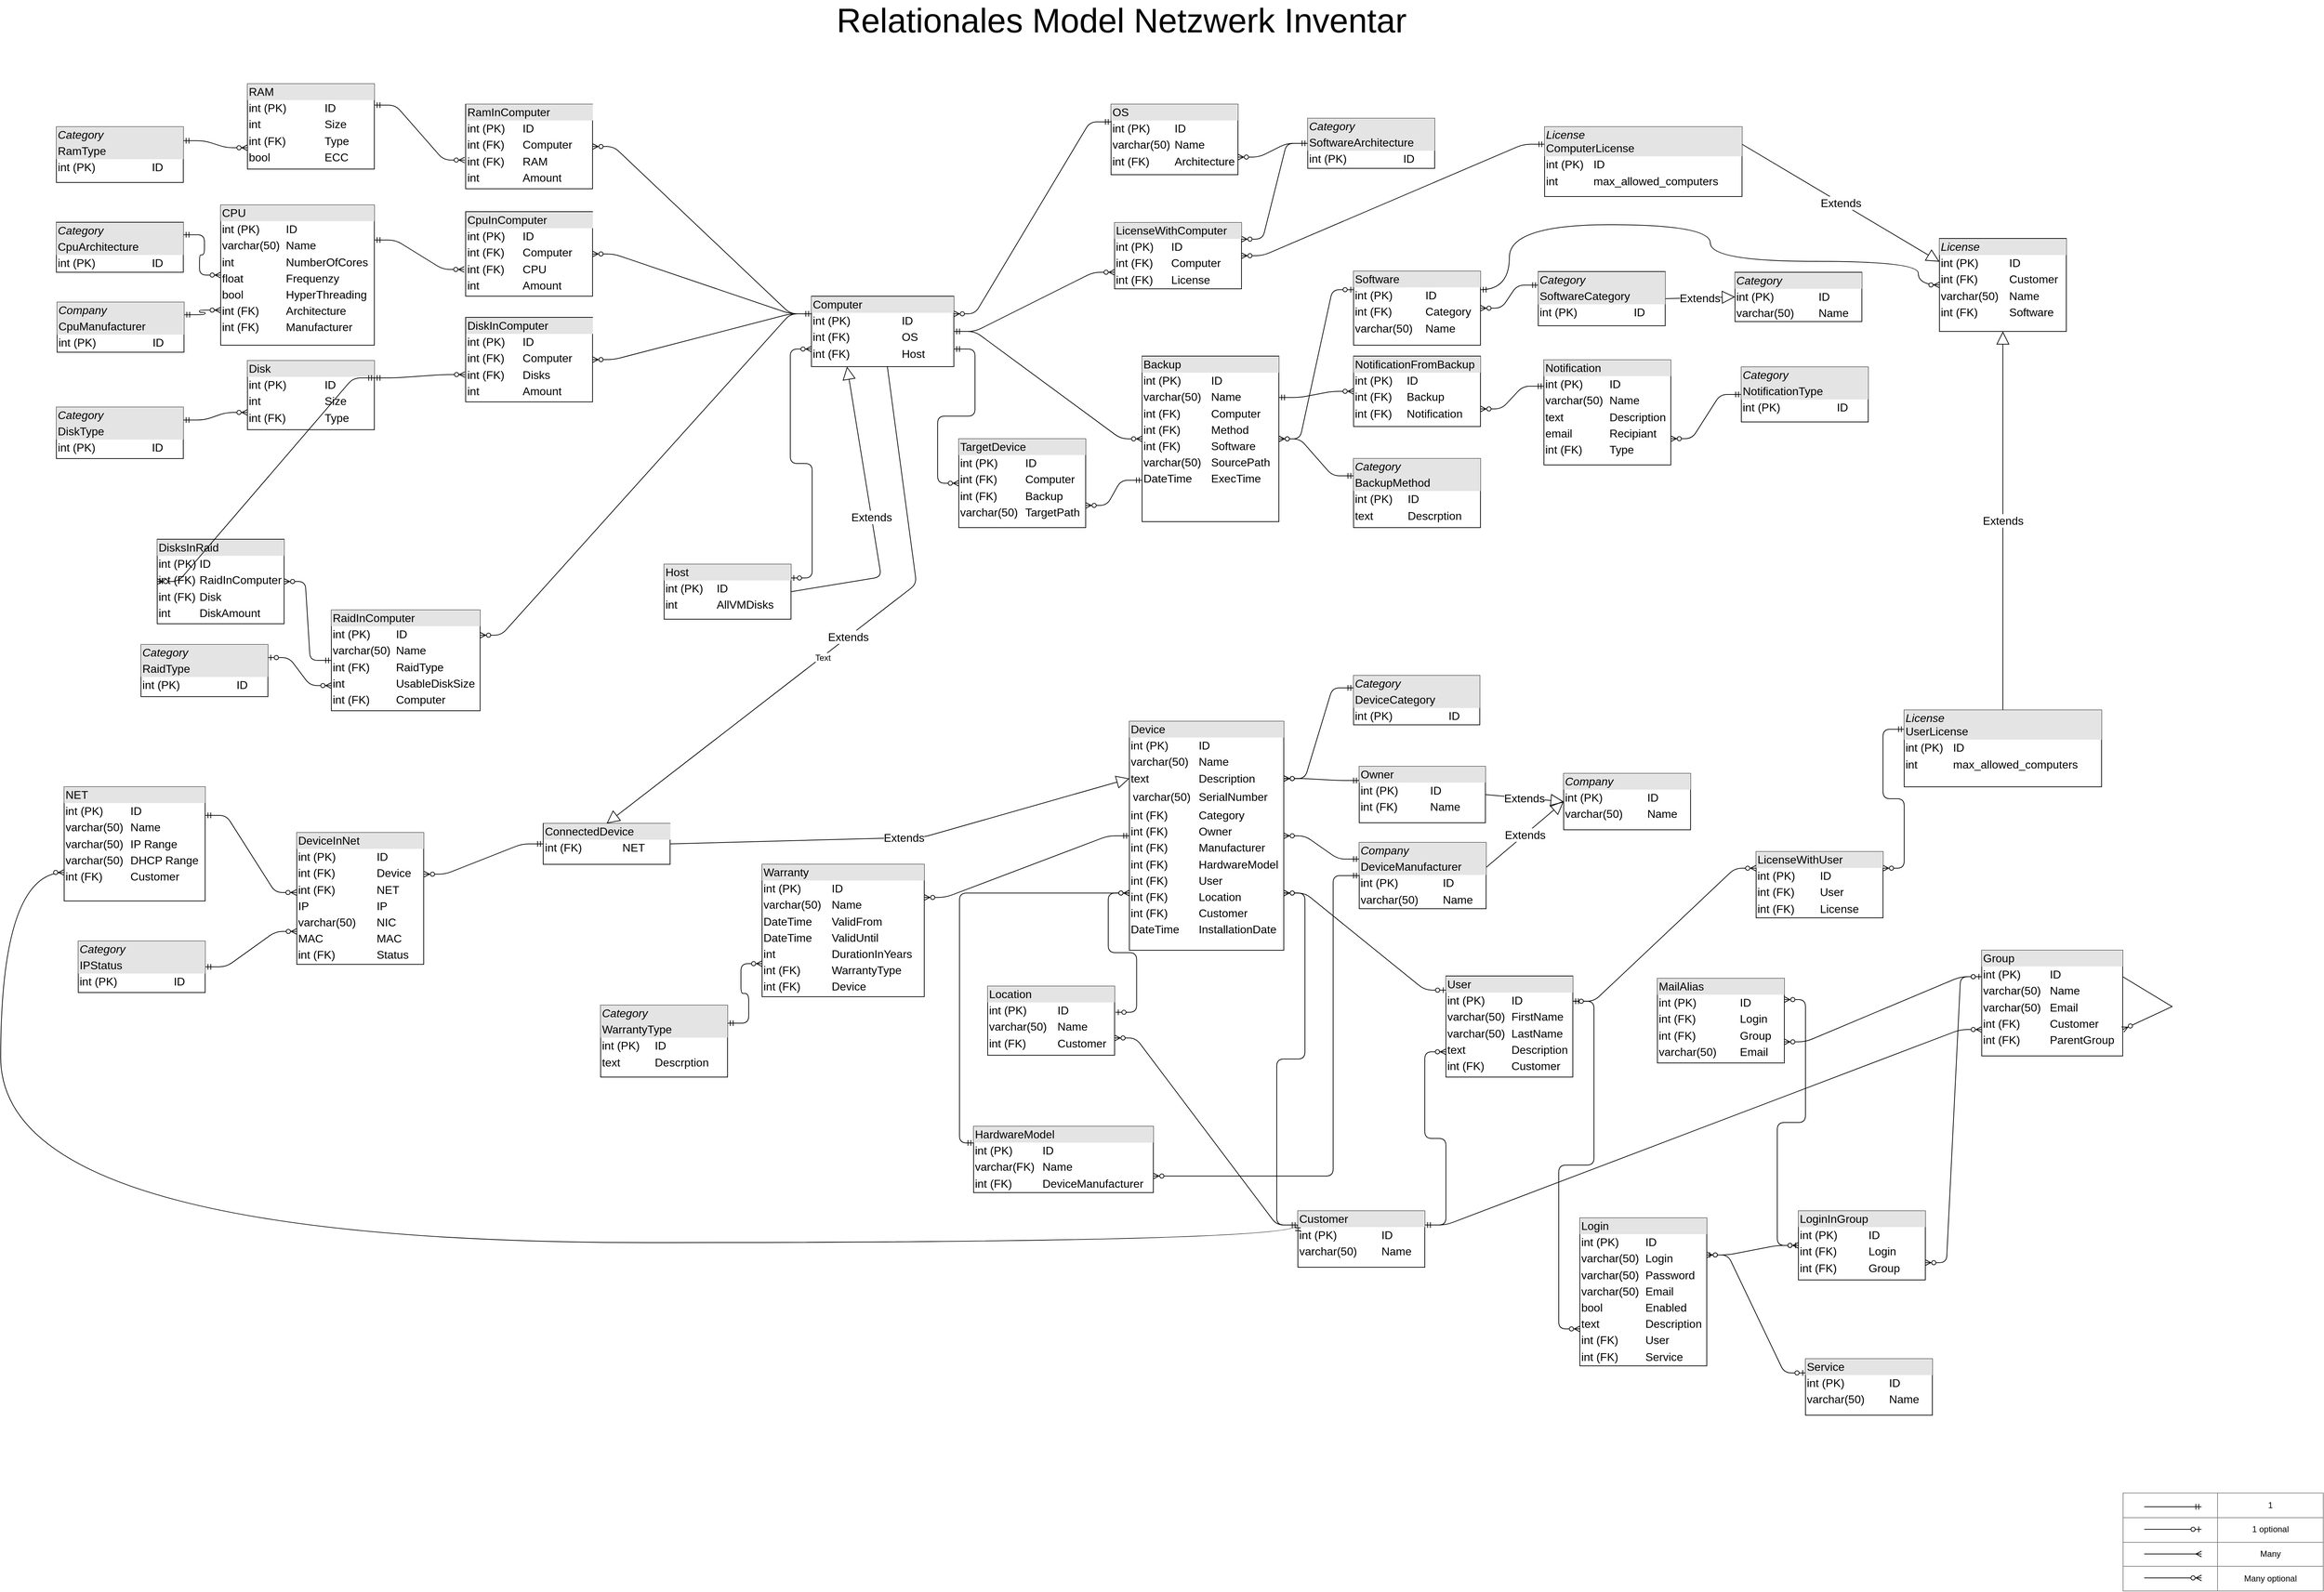 <mxfile version="17.2.4" type="device"><diagram id="594d6491-e9ec-02f9-0b96-bfaf76a69a53" name="Page-1"><mxGraphModel dx="1778" dy="1244" grid="1" gridSize="10" guides="1" tooltips="1" connect="1" arrows="1" fold="1" page="1" pageScale="1" pageWidth="4681" pageHeight="3300" background="#ffffff" math="0" shadow="0"><root><mxCell id="0"/><mxCell id="1" parent="0"/><mxCell id="2" value="&lt;div style=&quot;box-sizing: border-box ; width: 100% ; background: #e4e4e4 ; padding: 2px&quot;&gt;&lt;i&gt;Company&lt;/i&gt;&lt;/div&gt;&lt;table style=&quot;width: 100% ; font-size: 1em&quot; cellspacing=&quot;0&quot; cellpadding=&quot;2&quot;&gt;&lt;tbody&gt;&lt;tr&gt;&lt;td&gt;int (PK)&lt;br&gt;&lt;/td&gt;&lt;td&gt;ID&lt;/td&gt;&lt;/tr&gt;&lt;tr&gt;&lt;td&gt;varchar(50)&lt;br&gt;&lt;/td&gt;&lt;td&gt;Name&lt;br&gt;&lt;/td&gt;&lt;/tr&gt;&lt;tr&gt;&lt;td&gt;&lt;br&gt;&lt;/td&gt;&lt;td&gt;&lt;br&gt;&lt;/td&gt;&lt;/tr&gt;&lt;/tbody&gt;&lt;/table&gt;" style="verticalAlign=top;align=left;overflow=fill;html=1;fillColor=none;gradientColor=none;fontSize=16;" parent="1" vertex="1"><mxGeometry x="2277" y="1209" width="180" height="80" as="geometry"/></mxCell><mxCell id="3" value="&lt;div style=&quot;box-sizing: border-box ; width: 100% ; background: #e4e4e4 ; padding: 2px&quot;&gt;NET&lt;/div&gt;&lt;table style=&quot;width: 100% ; font-size: 1em&quot; cellspacing=&quot;0&quot; cellpadding=&quot;2&quot;&gt;&lt;tbody&gt;&lt;tr&gt;&lt;td&gt;int (PK)&lt;br&gt;&lt;/td&gt;&lt;td&gt;ID&lt;/td&gt;&lt;/tr&gt;&lt;tr&gt;&lt;td&gt;varchar(50)&lt;br&gt;&lt;/td&gt;&lt;td&gt;Name&lt;br&gt;&lt;/td&gt;&lt;/tr&gt;&lt;tr&gt;&lt;td&gt;varchar(50)&lt;br&gt;&lt;/td&gt;&lt;td&gt;IP Range&lt;br&gt;&lt;/td&gt;&lt;/tr&gt;&lt;tr&gt;&lt;td&gt;varchar(50)&lt;br&gt;&lt;/td&gt;&lt;td&gt;DHCP Range&lt;/td&gt;&lt;/tr&gt;&lt;tr&gt;&lt;td&gt;int (FK)&lt;/td&gt;&lt;td&gt;Customer&lt;/td&gt;&lt;/tr&gt;&lt;tr&gt;&lt;td&gt;&lt;br&gt;&lt;/td&gt;&lt;td&gt;&lt;br&gt;&lt;/td&gt;&lt;/tr&gt;&lt;tr&gt;&lt;td&gt;&lt;br&gt;&lt;/td&gt;&lt;td&gt;&lt;br&gt;&lt;/td&gt;&lt;/tr&gt;&lt;/tbody&gt;&lt;/table&gt;" style="verticalAlign=top;align=left;overflow=fill;html=1;fillColor=none;gradientColor=none;fontSize=16;" parent="1" vertex="1"><mxGeometry x="150" y="1228" width="200" height="162" as="geometry"/></mxCell><mxCell id="4" value="&lt;div style=&quot;box-sizing: border-box ; width: 100% ; background: #e4e4e4 ; padding: 2px&quot;&gt;User&lt;/div&gt;&lt;table style=&quot;width: 100% ; font-size: 1em&quot; cellspacing=&quot;0&quot; cellpadding=&quot;2&quot;&gt;&lt;tbody&gt;&lt;tr&gt;&lt;td&gt;int (PK)&lt;br&gt;&lt;/td&gt;&lt;td&gt;ID&lt;/td&gt;&lt;/tr&gt;&lt;tr&gt;&lt;td&gt;varchar(50)&lt;br&gt;&lt;/td&gt;&lt;td&gt;FirstName&lt;br&gt;&lt;/td&gt;&lt;/tr&gt;&lt;tr&gt;&lt;td&gt;varchar(50)&lt;/td&gt;&lt;td&gt;LastName&lt;/td&gt;&lt;/tr&gt;&lt;tr&gt;&lt;td&gt;text&lt;/td&gt;&lt;td&gt;Description&lt;/td&gt;&lt;/tr&gt;&lt;tr&gt;&lt;td&gt;int (FK)&lt;/td&gt;&lt;td&gt;Customer&lt;/td&gt;&lt;/tr&gt;&lt;/tbody&gt;&lt;/table&gt;" style="verticalAlign=top;align=left;overflow=fill;html=1;fillColor=none;gradientColor=none;fontSize=16;" parent="1" vertex="1"><mxGeometry x="2110" y="1496.5" width="180" height="143.5" as="geometry"/></mxCell><mxCell id="6" value="&lt;div style=&quot;box-sizing: border-box ; width: 100% ; background: #e4e4e4 ; padding: 2px&quot;&gt;CPU&lt;/div&gt;&lt;table style=&quot;width: 100% ; font-size: 1em&quot; cellspacing=&quot;0&quot; cellpadding=&quot;2&quot;&gt;&lt;tbody&gt;&lt;tr&gt;&lt;td&gt;int (PK)&lt;br&gt;&lt;/td&gt;&lt;td&gt;ID&lt;/td&gt;&lt;/tr&gt;&lt;tr&gt;&lt;td&gt;varchar(50)&lt;br&gt;&lt;/td&gt;&lt;td&gt;Name&lt;br&gt;&lt;/td&gt;&lt;/tr&gt;&lt;tr&gt;&lt;td&gt;int&lt;/td&gt;&lt;td&gt;NumberOfCores&lt;/td&gt;&lt;/tr&gt;&lt;tr&gt;&lt;td&gt;float&lt;/td&gt;&lt;td&gt;Frequenzy&lt;/td&gt;&lt;/tr&gt;&lt;tr&gt;&lt;td&gt;bool&lt;/td&gt;&lt;td&gt;HyperThreading&lt;/td&gt;&lt;/tr&gt;&lt;tr&gt;&lt;td&gt;int (FK)&lt;/td&gt;&lt;td&gt;Architecture&lt;/td&gt;&lt;/tr&gt;&lt;tr&gt;&lt;td&gt;int (FK)&lt;/td&gt;&lt;td&gt;Manufacturer&lt;/td&gt;&lt;/tr&gt;&lt;tr&gt;&lt;td&gt;&lt;br&gt;&lt;/td&gt;&lt;td&gt;&lt;br&gt;&lt;/td&gt;&lt;/tr&gt;&lt;/tbody&gt;&lt;/table&gt;" style="verticalAlign=top;align=left;overflow=fill;html=1;fillColor=none;gradientColor=none;fontSize=16;" parent="1" vertex="1"><mxGeometry x="372" y="402" width="218" height="199" as="geometry"/></mxCell><mxCell id="8" value="&lt;div style=&quot;box-sizing: border-box ; width: 100% ; background: #e4e4e4 ; padding: 2px&quot;&gt;Device&lt;/div&gt;&lt;table style=&quot;width: 100% ; font-size: 1em&quot; cellspacing=&quot;0&quot; cellpadding=&quot;2&quot;&gt;&lt;tbody&gt;&lt;tr&gt;&lt;td&gt;int (PK)&lt;br&gt;&lt;/td&gt;&lt;td&gt;ID&lt;/td&gt;&lt;/tr&gt;&lt;tr&gt;&lt;td&gt;varchar(50)&lt;br&gt;&lt;/td&gt;&lt;td&gt;Name&lt;br&gt;&lt;/td&gt;&lt;/tr&gt;&lt;tr&gt;&lt;td&gt;text&lt;/td&gt;&lt;td&gt;Description&lt;/td&gt;&lt;/tr&gt;&lt;tr&gt;&lt;td&gt;&lt;table&gt;&lt;tbody&gt;&lt;tr&gt;&lt;td&gt;varchar(50)&lt;br&gt;&lt;/td&gt;&lt;/tr&gt;&lt;/tbody&gt;&lt;/table&gt;&lt;/td&gt;&lt;td&gt;SerialNumber&lt;br&gt;&lt;/td&gt;&lt;/tr&gt;&lt;tr&gt;&lt;td&gt;int (FK)&lt;/td&gt;&lt;td&gt;Category&lt;/td&gt;&lt;/tr&gt;&lt;tr&gt;&lt;td&gt;int (FK)&lt;br&gt;&lt;/td&gt;&lt;td&gt;Owner&lt;br&gt;&lt;/td&gt;&lt;/tr&gt;&lt;tr&gt;&lt;td&gt;int (FK)&lt;br&gt;&lt;/td&gt;&lt;td&gt;Manufacturer&lt;br&gt;&lt;/td&gt;&lt;/tr&gt;&lt;tr&gt;&lt;td&gt;int (FK)&lt;/td&gt;&lt;td&gt;HardwareModel&lt;/td&gt;&lt;/tr&gt;&lt;tr&gt;&lt;td&gt;int (FK)&lt;br&gt;&lt;/td&gt;&lt;td&gt;User&lt;br&gt;&lt;/td&gt;&lt;/tr&gt;&lt;tr&gt;&lt;td&gt;int (FK)&lt;/td&gt;&lt;td&gt;Location&lt;/td&gt;&lt;/tr&gt;&lt;tr&gt;&lt;td&gt;int (FK)&lt;/td&gt;&lt;td&gt;Customer&lt;/td&gt;&lt;/tr&gt;&lt;tr&gt;&lt;td&gt;DateTime&lt;/td&gt;&lt;td&gt;InstallationDate&lt;/td&gt;&lt;/tr&gt;&lt;/tbody&gt;&lt;/table&gt;" style="verticalAlign=top;align=left;overflow=fill;html=1;fillColor=none;gradientColor=none;fontSize=16;" parent="1" vertex="1"><mxGeometry x="1661" y="1135" width="219" height="325" as="geometry"/></mxCell><mxCell id="9" value="&lt;div style=&quot;box-sizing: border-box ; width: 100% ; background: #e4e4e4 ; padding: 2px&quot;&gt;Computer&lt;/div&gt;&lt;table style=&quot;width: 100% ; font-size: 1em&quot; cellspacing=&quot;0&quot; cellpadding=&quot;2&quot;&gt;&lt;tbody&gt;&lt;tr&gt;&lt;td&gt;int (PK)&lt;br&gt;&lt;/td&gt;&lt;td&gt;&lt;br&gt;&lt;/td&gt;&lt;td&gt;ID&lt;/td&gt;&lt;/tr&gt;&lt;tr&gt;&lt;td&gt;int (FK)&lt;/td&gt;&lt;td&gt;&lt;br&gt;&lt;/td&gt;&lt;td&gt;OS&lt;/td&gt;&lt;/tr&gt;&lt;tr&gt;&lt;td&gt;int (FK)&lt;/td&gt;&lt;td&gt;&lt;br&gt;&lt;/td&gt;&lt;td&gt;Host&lt;/td&gt;&lt;/tr&gt;&lt;/tbody&gt;&lt;/table&gt;" style="verticalAlign=top;align=left;overflow=fill;html=1;fillColor=none;gradientColor=none;fontSize=16;" parent="1" vertex="1"><mxGeometry x="1210" y="531.5" width="202" height="100" as="geometry"/></mxCell><mxCell id="11" value="&lt;div style=&quot;box-sizing: border-box ; width: 100% ; background: #e4e4e4 ; padding: 2px&quot;&gt;&lt;i&gt;Company&lt;/i&gt;&lt;br&gt;&lt;/div&gt;&lt;div style=&quot;box-sizing: border-box ; width: 100% ; background: #e4e4e4 ; padding: 2px&quot;&gt;DeviceManufacturer&lt;/div&gt;&lt;table style=&quot;width: 100% ; font-size: 1em&quot; cellspacing=&quot;0&quot; cellpadding=&quot;2&quot;&gt;&lt;tbody&gt;&lt;tr&gt;&lt;td&gt;int (PK)&lt;br&gt;&lt;/td&gt;&lt;td&gt;ID&lt;/td&gt;&lt;/tr&gt;&lt;tr&gt;&lt;td&gt;varchar(50)&lt;/td&gt;&lt;td&gt;Name&lt;br&gt;&lt;/td&gt;&lt;/tr&gt;&lt;tr&gt;&lt;td&gt;&lt;br&gt;&lt;/td&gt;&lt;td&gt;&lt;br&gt;&lt;/td&gt;&lt;/tr&gt;&lt;/tbody&gt;&lt;/table&gt;" style="verticalAlign=top;align=left;overflow=fill;html=1;fillColor=none;gradientColor=none;fontSize=16;" parent="1" vertex="1"><mxGeometry x="1987" y="1307" width="180" height="94" as="geometry"/></mxCell><mxCell id="12" value="&lt;div style=&quot;box-sizing: border-box ; width: 100% ; background: #e4e4e4 ; padding: 2px&quot;&gt;ConnectedDevice&lt;/div&gt;&lt;table style=&quot;width: 100% ; font-size: 1em&quot; cellspacing=&quot;0&quot; cellpadding=&quot;2&quot;&gt;&lt;tbody&gt;&lt;tr&gt;&lt;td&gt;int (FK)&lt;/td&gt;&lt;td&gt;NET&lt;/td&gt;&lt;/tr&gt;&lt;/tbody&gt;&lt;/table&gt;" style="verticalAlign=top;align=left;overflow=fill;html=1;fillColor=none;gradientColor=none;fontSize=16;" parent="1" vertex="1"><mxGeometry x="829.5" y="1280" width="180" height="58" as="geometry"/></mxCell><mxCell id="13" value="&lt;div style=&quot;box-sizing: border-box ; width: 100% ; background: #e4e4e4 ; padding: 2px&quot;&gt;&lt;i&gt;Category&lt;/i&gt;&lt;/div&gt;&lt;div style=&quot;box-sizing: border-box ; width: 100% ; background: #e4e4e4 ; padding: 2px&quot;&gt;SoftwareCategory&lt;br&gt;&lt;/div&gt;&lt;table style=&quot;width: 100% ; font-size: 1em&quot; cellspacing=&quot;0&quot; cellpadding=&quot;2&quot;&gt;&lt;tbody&gt;&lt;tr&gt;&lt;td&gt;int (PK)&lt;br&gt;&lt;/td&gt;&lt;td&gt;ID&lt;/td&gt;&lt;/tr&gt;&lt;tr&gt;&lt;td&gt;&lt;br&gt;&lt;/td&gt;&lt;td&gt;&lt;br&gt;&lt;/td&gt;&lt;/tr&gt;&lt;/tbody&gt;&lt;/table&gt;" style="verticalAlign=top;align=left;overflow=fill;html=1;fillColor=none;gradientColor=none;fontSize=16;" parent="1" vertex="1"><mxGeometry x="2241" y="496.5" width="180" height="77" as="geometry"/></mxCell><mxCell id="14" value="&lt;div style=&quot;box-sizing: border-box ; width: 100% ; background: #e4e4e4 ; padding: 2px&quot;&gt;Backup&lt;/div&gt;&lt;table style=&quot;width: 100% ; font-size: 1em&quot; cellspacing=&quot;0&quot; cellpadding=&quot;2&quot;&gt;&lt;tbody&gt;&lt;tr&gt;&lt;td&gt;int (PK)&lt;br&gt;&lt;/td&gt;&lt;td&gt;ID&lt;/td&gt;&lt;/tr&gt;&lt;tr&gt;&lt;td&gt;varchar(50)&lt;br&gt;&lt;/td&gt;&lt;td&gt;Name&lt;br&gt;&lt;/td&gt;&lt;/tr&gt;&lt;tr&gt;&lt;td&gt;int (FK)&lt;br&gt;&lt;/td&gt;&lt;td&gt;Computer&lt;br&gt;&lt;/td&gt;&lt;/tr&gt;&lt;tr&gt;&lt;td&gt;int (FK)&lt;br&gt;&lt;/td&gt;&lt;td&gt;Method&lt;/td&gt;&lt;/tr&gt;&lt;tr&gt;&lt;td&gt;int (FK)&lt;/td&gt;&lt;td&gt;Software&lt;/td&gt;&lt;/tr&gt;&lt;tr&gt;&lt;td&gt;varchar(50)&lt;/td&gt;&lt;td&gt;SourcePath&lt;/td&gt;&lt;/tr&gt;&lt;tr&gt;&lt;td&gt;DateTime&lt;/td&gt;&lt;td&gt;ExecTime&lt;/td&gt;&lt;/tr&gt;&lt;/tbody&gt;&lt;/table&gt;" style="verticalAlign=top;align=left;overflow=fill;html=1;fillColor=none;gradientColor=none;fontSize=16;" parent="1" vertex="1"><mxGeometry x="1679" y="616.5" width="194" height="235" as="geometry"/></mxCell><mxCell id="16" value="&lt;div style=&quot;box-sizing: border-box ; width: 100% ; background: #e4e4e4 ; padding: 2px&quot;&gt;RAM&lt;/div&gt;&lt;table style=&quot;width: 100% ; font-size: 1em&quot; cellspacing=&quot;0&quot; cellpadding=&quot;2&quot;&gt;&lt;tbody&gt;&lt;tr&gt;&lt;td&gt;int (PK)&lt;br&gt;&lt;/td&gt;&lt;td&gt;ID&lt;/td&gt;&lt;/tr&gt;&lt;tr&gt;&lt;td&gt;int&lt;/td&gt;&lt;td&gt;Size&lt;/td&gt;&lt;/tr&gt;&lt;tr&gt;&lt;td&gt;int (FK)&lt;/td&gt;&lt;td&gt;Type&lt;/td&gt;&lt;/tr&gt;&lt;tr&gt;&lt;td&gt;bool&lt;/td&gt;&lt;td&gt;ECC&lt;/td&gt;&lt;/tr&gt;&lt;/tbody&gt;&lt;/table&gt;" style="verticalAlign=top;align=left;overflow=fill;html=1;fillColor=none;gradientColor=none;fontSize=16;" parent="1" vertex="1"><mxGeometry x="410" y="230" width="180" height="121" as="geometry"/></mxCell><mxCell id="17" value="&lt;div style=&quot;box-sizing: border-box ; width: 100% ; background: #e4e4e4 ; padding: 2px&quot;&gt;Disk&lt;/div&gt;&lt;table style=&quot;width: 100% ; font-size: 1em&quot; cellspacing=&quot;0&quot; cellpadding=&quot;2&quot;&gt;&lt;tbody&gt;&lt;tr&gt;&lt;td&gt;int (PK)&lt;br&gt;&lt;/td&gt;&lt;td&gt;ID&lt;/td&gt;&lt;/tr&gt;&lt;tr&gt;&lt;td&gt;int&lt;/td&gt;&lt;td&gt;Size&lt;/td&gt;&lt;/tr&gt;&lt;tr&gt;&lt;td&gt;int (FK)&lt;/td&gt;&lt;td&gt;Type&lt;/td&gt;&lt;/tr&gt;&lt;/tbody&gt;&lt;/table&gt;" style="verticalAlign=top;align=left;overflow=fill;html=1;fillColor=none;gradientColor=none;fontSize=16;" parent="1" vertex="1"><mxGeometry x="410" y="623" width="180" height="98" as="geometry"/></mxCell><mxCell id="19" value="&lt;div style=&quot;box-sizing: border-box ; width: 100% ; background: #e4e4e4 ; padding: 2px&quot;&gt;DeviceInNet&lt;/div&gt;&lt;table style=&quot;width: 100% ; font-size: 1em&quot; cellspacing=&quot;0&quot; cellpadding=&quot;2&quot;&gt;&lt;tbody&gt;&lt;tr&gt;&lt;td&gt;int (PK)&lt;br&gt;&lt;/td&gt;&lt;td&gt;ID&lt;/td&gt;&lt;/tr&gt;&lt;tr&gt;&lt;td&gt;int (FK)&lt;br&gt;&lt;/td&gt;&lt;td&gt;Device&lt;br&gt;&lt;/td&gt;&lt;/tr&gt;&lt;tr&gt;&lt;td&gt;int (FK)&lt;/td&gt;&lt;td&gt;NET&lt;br&gt;&lt;/td&gt;&lt;/tr&gt;&lt;tr&gt;&lt;td&gt;IP&lt;/td&gt;&lt;td&gt;IP&lt;/td&gt;&lt;/tr&gt;&lt;tr&gt;&lt;td&gt;varchar(50)&lt;/td&gt;&lt;td&gt;NIC&lt;/td&gt;&lt;/tr&gt;&lt;tr&gt;&lt;td&gt;MAC&lt;/td&gt;&lt;td&gt;MAC&lt;/td&gt;&lt;/tr&gt;&lt;tr&gt;&lt;td&gt;int (FK)&lt;/td&gt;&lt;td&gt;Status&lt;/td&gt;&lt;/tr&gt;&lt;/tbody&gt;&lt;/table&gt;" style="verticalAlign=top;align=left;overflow=fill;html=1;fillColor=none;gradientColor=none;fontSize=16;" parent="1" vertex="1"><mxGeometry x="480" y="1293" width="180" height="187" as="geometry"/></mxCell><mxCell id="21" value="&lt;div style=&quot;box-sizing: border-box ; width: 100% ; background: #e4e4e4 ; padding: 2px&quot;&gt;LicenseWithComputer&lt;/div&gt;&lt;table style=&quot;width: 100% ; font-size: 1em&quot; cellspacing=&quot;0&quot; cellpadding=&quot;2&quot;&gt;&lt;tbody&gt;&lt;tr&gt;&lt;td&gt;int (PK)&lt;br&gt;&lt;/td&gt;&lt;td&gt;ID&lt;/td&gt;&lt;/tr&gt;&lt;tr&gt;&lt;td&gt;int (FK)&lt;br&gt;&lt;/td&gt;&lt;td&gt;Computer&lt;br&gt;&lt;/td&gt;&lt;/tr&gt;&lt;tr&gt;&lt;td&gt;int (FK)&lt;br&gt;&lt;/td&gt;&lt;td&gt;License&lt;br&gt;&lt;/td&gt;&lt;/tr&gt;&lt;tr&gt;&lt;td&gt;&lt;br&gt;&lt;/td&gt;&lt;td&gt;&lt;br&gt;&lt;/td&gt;&lt;/tr&gt;&lt;/tbody&gt;&lt;/table&gt;" style="verticalAlign=top;align=left;overflow=fill;html=1;fillColor=none;gradientColor=none;fontSize=16;" parent="1" vertex="1"><mxGeometry x="1640" y="427" width="180" height="94" as="geometry"/></mxCell><mxCell id="27" value="&lt;div style=&quot;box-sizing: border-box ; width: 100% ; background: #e4e4e4 ; padding: 2px&quot;&gt;Software&lt;/div&gt;&lt;table style=&quot;width: 100% ; font-size: 1em&quot; cellspacing=&quot;0&quot; cellpadding=&quot;2&quot;&gt;&lt;tbody&gt;&lt;tr&gt;&lt;td&gt;int (PK)&lt;br&gt;&lt;/td&gt;&lt;td&gt;ID&lt;/td&gt;&lt;/tr&gt;&lt;tr&gt;&lt;td&gt;int (FK)&lt;br&gt;&lt;/td&gt;&lt;td&gt;Category&lt;br&gt;&lt;/td&gt;&lt;/tr&gt;&lt;tr&gt;&lt;td&gt;varchar(50)&lt;br&gt;&lt;/td&gt;&lt;td&gt;Name&lt;/td&gt;&lt;/tr&gt;&lt;/tbody&gt;&lt;/table&gt;" style="verticalAlign=top;align=left;overflow=fill;html=1;fillColor=none;gradientColor=none;fontSize=16;" parent="1" vertex="1"><mxGeometry x="1979" y="496" width="180" height="105" as="geometry"/></mxCell><mxCell id="31" value="&lt;div style=&quot;box-sizing: border-box ; width: 100% ; background: #e4e4e4 ; padding: 2px&quot;&gt;RamInComputer&lt;br&gt;&lt;/div&gt;&lt;table style=&quot;width: 100% ; font-size: 1em&quot; cellspacing=&quot;0&quot; cellpadding=&quot;2&quot;&gt;&lt;tbody&gt;&lt;tr&gt;&lt;td&gt;int (PK)&lt;br&gt;&lt;/td&gt;&lt;td&gt;ID&lt;/td&gt;&lt;/tr&gt;&lt;tr&gt;&lt;td&gt;int (FK)&lt;br&gt;&lt;/td&gt;&lt;td&gt;Computer&lt;br&gt;&lt;/td&gt;&lt;/tr&gt;&lt;tr&gt;&lt;td&gt;int (FK)&lt;br&gt;&lt;/td&gt;&lt;td&gt;RAM&lt;br&gt;&lt;/td&gt;&lt;/tr&gt;&lt;tr&gt;&lt;td&gt;int&lt;br&gt;&lt;/td&gt;&lt;td&gt;Amount&lt;br&gt;&lt;/td&gt;&lt;/tr&gt;&lt;tr&gt;&lt;td&gt;&lt;br&gt;&lt;/td&gt;&lt;td&gt;&lt;br&gt;&lt;/td&gt;&lt;/tr&gt;&lt;/tbody&gt;&lt;/table&gt;" style="verticalAlign=top;align=left;overflow=fill;html=1;fillColor=none;gradientColor=none;fontSize=16;" parent="1" vertex="1"><mxGeometry x="719.5" y="259" width="180" height="120" as="geometry"/></mxCell><mxCell id="32" value="&lt;div style=&quot;box-sizing: border-box ; width: 100% ; background: #e4e4e4 ; padding: 2px&quot;&gt;DiskInComputer&lt;br&gt;&lt;/div&gt;&lt;table style=&quot;width: 100% ; font-size: 1em&quot; cellspacing=&quot;0&quot; cellpadding=&quot;2&quot;&gt;&lt;tbody&gt;&lt;tr&gt;&lt;td&gt;int (PK)&lt;br&gt;&lt;/td&gt;&lt;td&gt;ID&lt;/td&gt;&lt;/tr&gt;&lt;tr&gt;&lt;td&gt;int (FK)&lt;br&gt;&lt;/td&gt;&lt;td&gt;Computer&lt;br&gt;&lt;/td&gt;&lt;/tr&gt;&lt;tr&gt;&lt;td&gt;int (FK)&lt;br&gt;&lt;/td&gt;&lt;td&gt;Disks&lt;br&gt;&lt;/td&gt;&lt;/tr&gt;&lt;tr&gt;&lt;td&gt;int&lt;br&gt;&lt;/td&gt;&lt;td&gt;Amount&lt;br&gt;&lt;/td&gt;&lt;/tr&gt;&lt;tr&gt;&lt;td&gt;&lt;br&gt;&lt;/td&gt;&lt;td&gt;&lt;br&gt;&lt;/td&gt;&lt;/tr&gt;&lt;/tbody&gt;&lt;/table&gt;" style="verticalAlign=top;align=left;overflow=fill;html=1;fillColor=none;gradientColor=none;fontSize=16;" parent="1" vertex="1"><mxGeometry x="719.5" y="561.5" width="180" height="120" as="geometry"/></mxCell><mxCell id="33" value="&lt;div style=&quot;box-sizing: border-box ; width: 100% ; background: #e4e4e4 ; padding: 2px&quot;&gt;CpuInComputer&lt;br&gt;&lt;/div&gt;&lt;table style=&quot;width: 100% ; font-size: 1em&quot; cellspacing=&quot;0&quot; cellpadding=&quot;2&quot;&gt;&lt;tbody&gt;&lt;tr&gt;&lt;td&gt;int (PK)&lt;br&gt;&lt;/td&gt;&lt;td&gt;ID&lt;/td&gt;&lt;/tr&gt;&lt;tr&gt;&lt;td&gt;int (FK)&lt;br&gt;&lt;/td&gt;&lt;td&gt;Computer&lt;br&gt;&lt;/td&gt;&lt;/tr&gt;&lt;tr&gt;&lt;td&gt;int (FK)&lt;br&gt;&lt;/td&gt;&lt;td&gt;CPU&lt;/td&gt;&lt;/tr&gt;&lt;tr&gt;&lt;td&gt;int&lt;br&gt;&lt;/td&gt;&lt;td&gt;Amount&lt;br&gt;&lt;/td&gt;&lt;/tr&gt;&lt;tr&gt;&lt;td&gt;&lt;br&gt;&lt;/td&gt;&lt;td&gt;&lt;br&gt;&lt;/td&gt;&lt;/tr&gt;&lt;/tbody&gt;&lt;/table&gt;" style="verticalAlign=top;align=left;overflow=fill;html=1;fillColor=none;gradientColor=none;fontSize=16;" parent="1" vertex="1"><mxGeometry x="719.5" y="411.5" width="180" height="120" as="geometry"/></mxCell><mxCell id="35" value="&lt;div style=&quot;box-sizing: border-box ; width: 100% ; background: #e4e4e4 ; padding: 2px&quot;&gt;RaidInComputer&lt;br&gt;&lt;/div&gt;&lt;table style=&quot;width: 100% ; font-size: 1em&quot; cellspacing=&quot;0&quot; cellpadding=&quot;2&quot;&gt;&lt;tbody&gt;&lt;tr&gt;&lt;td&gt;int (PK)&lt;br&gt;&lt;/td&gt;&lt;td&gt;ID&lt;/td&gt;&lt;/tr&gt;&lt;tr&gt;&lt;td&gt;varchar(50)&lt;br&gt;&lt;/td&gt;&lt;td&gt;Name&lt;br&gt;&lt;/td&gt;&lt;/tr&gt;&lt;tr&gt;&lt;td&gt;int (FK)&lt;/td&gt;&lt;td&gt;RaidType&lt;/td&gt;&lt;/tr&gt;&lt;tr&gt;&lt;td&gt;int&lt;/td&gt;&lt;td&gt;UsableDiskSize&lt;/td&gt;&lt;/tr&gt;&lt;tr&gt;&lt;td&gt;int (FK)&lt;/td&gt;&lt;td&gt;Computer&lt;/td&gt;&lt;/tr&gt;&lt;/tbody&gt;&lt;/table&gt;" style="verticalAlign=top;align=left;overflow=fill;html=1;fillColor=none;gradientColor=none;fontSize=16;" parent="1" vertex="1"><mxGeometry x="529" y="977" width="211" height="143" as="geometry"/></mxCell><mxCell id="43" value="&lt;div style=&quot;box-sizing: border-box ; width: 100% ; background: #e4e4e4 ; padding: 2px&quot;&gt;&lt;i&gt;Category&lt;/i&gt;&lt;br&gt;&lt;/div&gt;&lt;div style=&quot;box-sizing: border-box ; width: 100% ; background: #e4e4e4 ; padding: 2px&quot;&gt;BackupMethod&lt;/div&gt;&lt;table style=&quot;width: 100% ; font-size: 1em&quot; cellspacing=&quot;0&quot; cellpadding=&quot;2&quot;&gt;&lt;tbody&gt;&lt;tr&gt;&lt;td&gt;int (PK)&lt;br&gt;&lt;/td&gt;&lt;td&gt;ID&lt;/td&gt;&lt;/tr&gt;&lt;tr&gt;&lt;td&gt;text&lt;/td&gt;&lt;td&gt;Descrption&lt;/td&gt;&lt;/tr&gt;&lt;/tbody&gt;&lt;/table&gt;" style="verticalAlign=top;align=left;overflow=fill;html=1;fillColor=none;gradientColor=none;fontSize=16;" parent="1" vertex="1"><mxGeometry x="1979" y="762" width="180" height="98" as="geometry"/></mxCell><mxCell id="49" value="Extends" style="endArrow=block;endSize=16;endFill=0;html=1;fontSize=16;entryX=0.5;entryY=0;" parent="1" source="9" target="12" edge="1"><mxGeometry width="160" relative="1" as="geometry"><mxPoint x="1238.5" y="1389.5" as="sourcePoint"/><mxPoint x="1508.5" y="1159.5" as="targetPoint"/><Array as="points"><mxPoint x="1359" y="940"/></Array></mxGeometry></mxCell><mxCell id="188" value="Text" style="text;html=1;resizable=0;points=[];align=center;verticalAlign=middle;labelBackgroundColor=#ffffff;" parent="49" vertex="1" connectable="0"><mxGeometry x="0.043" y="-38" relative="1" as="geometry"><mxPoint x="1" y="49" as="offset"/></mxGeometry></mxCell><mxCell id="53" value="Extends" style="endArrow=block;endSize=16;endFill=0;html=1;fontSize=16;entryX=0;entryY=0.25;exitX=1;exitY=0.5;" parent="1" source="12" target="8" edge="1"><mxGeometry width="160" relative="1" as="geometry"><mxPoint x="1421.053" y="899.5" as="sourcePoint"/><mxPoint x="1208.643" y="1259.643" as="targetPoint"/><Array as="points"><mxPoint x="1368.5" y="1299.5"/></Array></mxGeometry></mxCell><mxCell id="60" value="&lt;div style=&quot;box-sizing: border-box ; width: 100% ; background: #e4e4e4 ; padding: 2px&quot;&gt;Warranty&lt;br&gt;&lt;/div&gt;&lt;table style=&quot;width: 100% ; font-size: 1em&quot; cellspacing=&quot;0&quot; cellpadding=&quot;2&quot;&gt;&lt;tbody&gt;&lt;tr&gt;&lt;td&gt;int (PK)&lt;br&gt;&lt;/td&gt;&lt;td&gt;ID&lt;/td&gt;&lt;/tr&gt;&lt;tr&gt;&lt;td&gt;varchar(50)&lt;/td&gt;&lt;td&gt;Name&lt;/td&gt;&lt;/tr&gt;&lt;tr&gt;&lt;td&gt;DateTime&lt;br&gt;&lt;/td&gt;&lt;td&gt;ValidFrom&lt;/td&gt;&lt;/tr&gt;&lt;tr&gt;&lt;td&gt;DateTime&lt;/td&gt;&lt;td&gt;ValidUntil&lt;/td&gt;&lt;/tr&gt;&lt;tr&gt;&lt;td&gt;int&lt;/td&gt;&lt;td&gt;DurationInYears&lt;br&gt;&lt;/td&gt;&lt;/tr&gt;&lt;tr&gt;&lt;td&gt;int (FK)&lt;/td&gt;&lt;td&gt;WarrantyType&lt;/td&gt;&lt;/tr&gt;&lt;tr&gt;&lt;td&gt;int (FK)&lt;/td&gt;&lt;td&gt;Device&lt;/td&gt;&lt;/tr&gt;&lt;/tbody&gt;&lt;/table&gt;" style="verticalAlign=top;align=left;overflow=fill;html=1;fillColor=none;gradientColor=none;fontSize=16;" parent="1" vertex="1"><mxGeometry x="1140" y="1338" width="230" height="188" as="geometry"/></mxCell><mxCell id="62" value="&lt;div style=&quot;box-sizing: border-box ; width: 100% ; background: #e4e4e4 ; padding: 2px&quot;&gt;MailAlias&lt;/div&gt;&lt;table style=&quot;width: 100% ; font-size: 1em&quot; cellspacing=&quot;0&quot; cellpadding=&quot;2&quot;&gt;&lt;tbody&gt;&lt;tr&gt;&lt;td&gt;int (PK)&lt;br&gt;&lt;/td&gt;&lt;td&gt;ID&lt;/td&gt;&lt;/tr&gt;&lt;tr&gt;&lt;td&gt;int (FK)&lt;/td&gt;&lt;td&gt;Login&lt;/td&gt;&lt;/tr&gt;&lt;tr&gt;&lt;td&gt;int (FK)&lt;/td&gt;&lt;td&gt;Group&lt;/td&gt;&lt;/tr&gt;&lt;tr&gt;&lt;td&gt;varchar(50)&lt;br&gt;&lt;/td&gt;&lt;td&gt;Email&lt;br&gt;&lt;/td&gt;&lt;/tr&gt;&lt;/tbody&gt;&lt;/table&gt;" style="verticalAlign=top;align=left;overflow=fill;html=1;fillColor=none;gradientColor=none;fontSize=16;" parent="1" vertex="1"><mxGeometry x="2410" y="1500" width="180" height="120" as="geometry"/></mxCell><mxCell id="82" value="" style="edgeStyle=entityRelationEdgeStyle;fontSize=12;html=1;endArrow=ERzeroToMany;endFill=1;exitX=0;exitY=0.5;entryX=1;entryY=0.25;startArrow=ERzeroToOne;startFill=1;exitDx=0;exitDy=0;entryDx=0;entryDy=0;" parent="1" source="165" target="62" edge="1"><mxGeometry width="100" height="100" relative="1" as="geometry"><mxPoint x="2260" y="1876" as="sourcePoint"/><mxPoint x="2360" y="1776" as="targetPoint"/></mxGeometry></mxCell><mxCell id="85" value="" style="edgeStyle=entityRelationEdgeStyle;fontSize=12;html=1;endArrow=ERzeroToOne;endFill=1;exitX=1;exitY=0.75;entryX=0.001;entryY=0.14;entryPerimeter=0;startArrow=ERzeroToMany;startFill=1;" parent="1" source="8" target="4" edge="1"><mxGeometry width="100" height="100" relative="1" as="geometry"><mxPoint x="1909.879" y="1466.879" as="sourcePoint"/><mxPoint x="1660.5" y="1577.5" as="targetPoint"/></mxGeometry></mxCell><mxCell id="89" value="" style="edgeStyle=entityRelationEdgeStyle;fontSize=12;html=1;endArrow=ERmandOne;endFill=0;entryX=0;entryY=0.25;startArrow=ERzeroToMany;startFill=1;exitX=1;exitY=0.5;" parent="1" source="8" target="11" edge="1"><mxGeometry width="100" height="100" relative="1" as="geometry"><mxPoint x="1850" y="1241.5" as="sourcePoint"/><mxPoint x="1951.07" y="1262.756" as="targetPoint"/></mxGeometry></mxCell><mxCell id="92" value="&lt;div style=&quot;box-sizing: border-box ; width: 100% ; background: #e4e4e4 ; padding: 2px&quot;&gt;Owner&lt;/div&gt;&lt;table style=&quot;width: 100% ; font-size: 1em&quot; cellspacing=&quot;0&quot; cellpadding=&quot;2&quot;&gt;&lt;tbody&gt;&lt;tr&gt;&lt;td&gt;int (PK)&lt;br&gt;&lt;/td&gt;&lt;td&gt;ID&lt;/td&gt;&lt;/tr&gt;&lt;tr&gt;&lt;td&gt;int (FK)&lt;br&gt;&lt;/td&gt;&lt;td&gt;Name&lt;br&gt;&lt;/td&gt;&lt;/tr&gt;&lt;tr&gt;&lt;td&gt;&lt;br&gt;&lt;/td&gt;&lt;td&gt;&lt;br&gt;&lt;/td&gt;&lt;/tr&gt;&lt;/tbody&gt;&lt;/table&gt;" style="verticalAlign=top;align=left;overflow=fill;html=1;fillColor=none;gradientColor=none;fontSize=16;" parent="1" vertex="1"><mxGeometry x="1987" y="1199" width="179" height="80" as="geometry"/></mxCell><mxCell id="93" value="" style="edgeStyle=entityRelationEdgeStyle;fontSize=12;html=1;endArrow=ERmandOne;endFill=0;startArrow=ERzeroToMany;startFill=1;exitX=1;exitY=0.25;entryX=0;entryY=0.25;" parent="1" source="8" target="92" edge="1"><mxGeometry width="100" height="100" relative="1" as="geometry"><mxPoint x="1850" y="1217.5" as="sourcePoint"/><mxPoint x="1949" y="1160.5" as="targetPoint"/></mxGeometry></mxCell><mxCell id="94" value="Extends" style="endArrow=block;endSize=16;endFill=0;html=1;fontSize=16;entryX=0;entryY=0.5;exitX=1;exitY=0.5;" parent="1" source="92" target="2" edge="1"><mxGeometry width="160" relative="1" as="geometry"><mxPoint x="1689.553" y="889" as="sourcePoint"/><mxPoint x="1477" y="1249" as="targetPoint"/><Array as="points"/></mxGeometry></mxCell><mxCell id="95" value="Extends" style="endArrow=block;endSize=16;endFill=0;html=1;fontSize=16;entryX=0;entryY=0.5;exitX=1.001;exitY=0.375;exitPerimeter=0;" parent="1" source="11" target="2" edge="1"><mxGeometry width="160" relative="1" as="geometry"><mxPoint x="2169" y="1337" as="sourcePoint"/><mxPoint x="2287" y="1259" as="targetPoint"/><Array as="points"/></mxGeometry></mxCell><mxCell id="97" value="" style="edgeStyle=entityRelationEdgeStyle;fontSize=12;html=1;endArrow=ERmandOne;endFill=0;entryX=0;entryY=0.5;exitX=1;exitY=0.25;startArrow=ERzeroToMany;startFill=1;" parent="1" source="60" target="8" edge="1"><mxGeometry width="100" height="100" relative="1" as="geometry"><mxPoint x="1250.5" y="1517.5" as="sourcePoint"/><mxPoint x="1418.5" y="1387.5" as="targetPoint"/></mxGeometry></mxCell><mxCell id="98" value="" style="edgeStyle=entityRelationEdgeStyle;fontSize=12;html=1;endArrow=ERmandOne;entryX=0;entryY=0.5;startArrow=ERzeroToMany;startFill=1;" parent="1" target="12" edge="1"><mxGeometry width="100" height="100" relative="1" as="geometry"><mxPoint x="660.5" y="1352" as="sourcePoint"/><mxPoint x="801.5" y="1398" as="targetPoint"/></mxGeometry></mxCell><mxCell id="99" value="" style="edgeStyle=entityRelationEdgeStyle;fontSize=12;html=1;endArrow=ERzeroToMany;exitX=1;exitY=0.25;startArrow=ERmandOne;startFill=0;endFill=1;" parent="1" source="3" edge="1"><mxGeometry width="100" height="100" relative="1" as="geometry"><mxPoint x="310" y="1419.5" as="sourcePoint"/><mxPoint x="479.5" y="1378" as="targetPoint"/></mxGeometry></mxCell><mxCell id="100" value="" style="edgeStyle=entityRelationEdgeStyle;fontSize=12;html=1;endArrow=ERzeroToMany;exitX=1;exitY=0.25;startArrow=ERmandOne;startFill=0;endFill=1;entryX=-0.005;entryY=0.677;entryPerimeter=0;" parent="1" source="17" target="32" edge="1"><mxGeometry width="100" height="100" relative="1" as="geometry"><mxPoint x="581.333" y="539.333" as="sourcePoint"/><mxPoint x="711" y="651.5" as="targetPoint"/></mxGeometry></mxCell><mxCell id="101" value="" style="edgeStyle=entityRelationEdgeStyle;fontSize=12;html=1;endArrow=ERzeroToMany;startArrow=ERmandOne;startFill=0;endFill=1;entryX=-0.007;entryY=0.66;entryPerimeter=0;exitX=1;exitY=0.25;" parent="1" source="16" target="31" edge="1"><mxGeometry width="100" height="100" relative="1" as="geometry"><mxPoint x="591.5" y="291.5" as="sourcePoint"/><mxPoint x="731.0" y="379" as="targetPoint"/></mxGeometry></mxCell><mxCell id="102" value="" style="edgeStyle=entityRelationEdgeStyle;fontSize=12;html=1;endArrow=ERzeroToMany;exitX=1;exitY=0.25;startArrow=ERmandOne;startFill=0;endFill=1;" parent="1" source="6" edge="1"><mxGeometry width="100" height="100" relative="1" as="geometry"><mxPoint x="581.333" y="385.333" as="sourcePoint"/><mxPoint x="717.5" y="493.5" as="targetPoint"/></mxGeometry></mxCell><mxCell id="103" value="" style="edgeStyle=entityRelationEdgeStyle;fontSize=12;html=1;endArrow=ERmandOne;startArrow=ERzeroToMany;startFill=1;endFill=0;exitX=1;exitY=0.5;entryX=0;entryY=0.25;" parent="1" source="31" target="9" edge="1"><mxGeometry width="100" height="100" relative="1" as="geometry"><mxPoint x="1010.5" y="759.5" as="sourcePoint"/><mxPoint x="1286.5" y="754.5" as="targetPoint"/></mxGeometry></mxCell><mxCell id="104" value="" style="edgeStyle=entityRelationEdgeStyle;fontSize=12;html=1;endArrow=ERmandOne;startArrow=ERzeroToMany;startFill=1;endFill=0;entryX=0;entryY=0.25;exitX=1;exitY=0.5;" parent="1" source="33" target="9" edge="1"><mxGeometry width="100" height="100" relative="1" as="geometry"><mxPoint x="948.5" y="806.879" as="sourcePoint"/><mxPoint x="1296.776" y="764.81" as="targetPoint"/></mxGeometry></mxCell><mxCell id="105" value="" style="edgeStyle=entityRelationEdgeStyle;fontSize=12;html=1;endArrow=ERmandOne;startArrow=ERzeroToMany;startFill=1;endFill=0;entryX=0;entryY=0.25;exitX=1;exitY=0.5;" parent="1" source="32" target="9" edge="1"><mxGeometry width="100" height="100" relative="1" as="geometry"><mxPoint x="940" y="1089.379" as="sourcePoint"/><mxPoint x="1288.276" y="1047.31" as="targetPoint"/></mxGeometry></mxCell><mxCell id="109" value="" style="edgeStyle=entityRelationEdgeStyle;fontSize=12;html=1;endArrow=ERzeroToMany;exitX=1;exitY=0.25;startArrow=ERzeroToOne;startFill=1;endFill=1;entryX=0;entryY=0.75;" parent="1" source="166" target="35" edge="1"><mxGeometry width="100" height="100" relative="1" as="geometry"><mxPoint x="857.069" y="755.069" as="sourcePoint"/><mxPoint x="1013.621" y="789.552" as="targetPoint"/></mxGeometry></mxCell><mxCell id="111" value="&lt;div style=&quot;box-sizing: border-box ; width: 100% ; background: #e4e4e4 ; padding: 2px&quot;&gt;Location&lt;/div&gt;&lt;table style=&quot;width: 100% ; font-size: 1em&quot; cellspacing=&quot;0&quot; cellpadding=&quot;2&quot;&gt;&lt;tbody&gt;&lt;tr&gt;&lt;td&gt;int (PK)&lt;br&gt;&lt;/td&gt;&lt;td&gt;ID&lt;/td&gt;&lt;/tr&gt;&lt;tr&gt;&lt;td&gt;varchar(50)&lt;br&gt;&lt;/td&gt;&lt;td&gt;Name&lt;br&gt;&lt;/td&gt;&lt;/tr&gt;&lt;tr&gt;&lt;td&gt;int (FK)&lt;/td&gt;&lt;td&gt;Customer&lt;/td&gt;&lt;/tr&gt;&lt;tr&gt;&lt;td&gt;&lt;br&gt;&lt;/td&gt;&lt;td&gt;&lt;br&gt;&lt;/td&gt;&lt;/tr&gt;&lt;/tbody&gt;&lt;/table&gt;" style="verticalAlign=top;align=left;overflow=fill;html=1;fillColor=none;gradientColor=none;fontSize=16;" parent="1" vertex="1"><mxGeometry x="1460" y="1511" width="180" height="98" as="geometry"/></mxCell><mxCell id="112" value="" style="edgeStyle=entityRelationEdgeStyle;fontSize=12;html=1;endArrow=ERzeroToMany;endFill=1;entryX=0;entryY=0.75;exitX=1.007;exitY=0.378;exitPerimeter=0;startArrow=ERzeroToOne;startFill=1;" parent="1" source="111" target="8" edge="1"><mxGeometry width="100" height="100" relative="1" as="geometry"><mxPoint x="1340.286" y="1507.643" as="sourcePoint"/><mxPoint x="1448.286" y="1480.786" as="targetPoint"/></mxGeometry></mxCell><mxCell id="113" value="" style="edgeStyle=entityRelationEdgeStyle;fontSize=12;html=1;endArrow=ERzeroToMany;startArrow=ERmandOne;exitX=1;exitY=0.5;entryX=0;entryY=0.5;" parent="1" source="9" target="14" edge="1"><mxGeometry width="100" height="100" relative="1" as="geometry"><mxPoint x="1618.5" y="1109.5" as="sourcePoint"/><mxPoint x="1718.5" y="1009.5" as="targetPoint"/></mxGeometry></mxCell><mxCell id="114" value="" style="edgeStyle=entityRelationEdgeStyle;fontSize=12;html=1;endArrow=ERzeroToMany;startArrow=ERmandOne;exitX=1;exitY=0.5;entryX=0;entryY=0.75;" parent="1" source="9" target="21" edge="1"><mxGeometry width="100" height="100" relative="1" as="geometry"><mxPoint x="1478.845" y="771.707" as="sourcePoint"/><mxPoint x="1538.155" y="974.466" as="targetPoint"/></mxGeometry></mxCell><mxCell id="115" value="" style="edgeStyle=entityRelationEdgeStyle;fontSize=12;html=1;endArrow=ERmandOne;startArrow=ERzeroToMany;exitX=1;exitY=0.5;entryX=0;entryY=0.25;startFill=1;endFill=0;entryDx=0;entryDy=0;" parent="1" source="21" target="-Lb4kKhNQXtFqkJuloxT-228" edge="1"><mxGeometry width="100" height="100" relative="1" as="geometry"><mxPoint x="1595" y="478.667" as="sourcePoint"/><mxPoint x="1650" y="486" as="targetPoint"/></mxGeometry></mxCell><mxCell id="117" value="" style="edgeStyle=entityRelationEdgeStyle;fontSize=12;html=1;endArrow=ERmandOne;endFill=0;entryX=0;entryY=0.25;exitX=1;exitY=0.5;startArrow=ERzeroToMany;startFill=1;" parent="1" source="27" target="13" edge="1"><mxGeometry width="100" height="100" relative="1" as="geometry"><mxPoint x="2319" y="779.5" as="sourcePoint"/><mxPoint x="2419" y="679.5" as="targetPoint"/></mxGeometry></mxCell><mxCell id="119" value="" style="edgeStyle=entityRelationEdgeStyle;fontSize=12;html=1;endArrow=ERmandOne;startArrow=ERzeroToMany;exitX=1;exitY=0.5;entryX=0;entryY=0.25;startFill=1;endFill=0;" parent="1" source="14" target="43" edge="1"><mxGeometry width="100" height="100" relative="1" as="geometry"><mxPoint x="1820.143" y="511" as="sourcePoint"/><mxPoint x="1875" y="538.429" as="targetPoint"/></mxGeometry></mxCell><mxCell id="121" value="&lt;font style=&quot;font-size: 48px&quot;&gt;Relationales Model Netzwerk Inventar&lt;/font&gt;" style="text;html=1;strokeColor=none;fillColor=none;align=center;verticalAlign=middle;whiteSpace=wrap;rounded=0;" parent="1" vertex="1"><mxGeometry x="1172" y="120" width="956" height="40" as="geometry"/></mxCell><mxCell id="133" value="&lt;div style=&quot;box-sizing: border-box ; width: 100% ; background: #e4e4e4 ; padding: 2px&quot;&gt;&lt;i&gt;Category&lt;/i&gt;&lt;br&gt;&lt;/div&gt;&lt;div style=&quot;box-sizing: border-box ; width: 100% ; background: #e4e4e4 ; padding: 2px&quot;&gt;WarrantyType&lt;/div&gt;&lt;table style=&quot;width: 100% ; font-size: 1em&quot; cellspacing=&quot;0&quot; cellpadding=&quot;2&quot;&gt;&lt;tbody&gt;&lt;tr&gt;&lt;td&gt;int (PK)&lt;br&gt;&lt;/td&gt;&lt;td&gt;ID&lt;/td&gt;&lt;/tr&gt;&lt;tr&gt;&lt;td&gt;text&lt;/td&gt;&lt;td&gt;Descrption&lt;/td&gt;&lt;/tr&gt;&lt;/tbody&gt;&lt;/table&gt;" style="verticalAlign=top;align=left;overflow=fill;html=1;fillColor=none;gradientColor=none;fontSize=16;" parent="1" vertex="1"><mxGeometry x="911" y="1538" width="180" height="102" as="geometry"/></mxCell><mxCell id="135" value="" style="edgeStyle=entityRelationEdgeStyle;fontSize=12;html=1;endArrow=ERzeroToMany;entryX=0;entryY=0.75;startArrow=ERmandOne;startFill=0;exitX=1;exitY=0.25;endFill=1;" parent="1" source="133" target="60" edge="1"><mxGeometry width="100" height="100" relative="1" as="geometry"><mxPoint x="949.5" y="1331.5" as="sourcePoint"/><mxPoint x="1118.845" y="1299.293" as="targetPoint"/></mxGeometry></mxCell><mxCell id="140" value="&lt;div style=&quot;box-sizing: border-box ; width: 100% ; background: #e4e4e4 ; padding: 2px&quot;&gt;Customer&lt;/div&gt;&lt;table style=&quot;width: 100% ; font-size: 1em&quot; cellspacing=&quot;0&quot; cellpadding=&quot;2&quot;&gt;&lt;tbody&gt;&lt;tr&gt;&lt;td&gt;int (PK)&lt;br&gt;&lt;/td&gt;&lt;td&gt;ID&lt;/td&gt;&lt;/tr&gt;&lt;tr&gt;&lt;td&gt;varchar(50)&lt;br&gt;&lt;/td&gt;&lt;td&gt;Name&lt;br&gt;&lt;/td&gt;&lt;/tr&gt;&lt;tr&gt;&lt;td&gt;&lt;br&gt;&lt;/td&gt;&lt;td&gt;&lt;br&gt;&lt;/td&gt;&lt;/tr&gt;&lt;/tbody&gt;&lt;/table&gt;" style="verticalAlign=top;align=left;overflow=fill;html=1;fillColor=none;gradientColor=none;fontSize=16;" parent="1" vertex="1"><mxGeometry x="1900" y="1830" width="180" height="80" as="geometry"/></mxCell><mxCell id="141" value="&lt;div style=&quot;box-sizing: border-box ; width: 100% ; background: #e4e4e4 ; padding: 2px&quot;&gt;&lt;i&gt;Category&lt;/i&gt;&lt;br&gt;&lt;/div&gt;&lt;div style=&quot;box-sizing: border-box ; width: 100% ; background: #e4e4e4 ; padding: 2px&quot;&gt;RamType&lt;br&gt;&lt;/div&gt;&lt;table style=&quot;width: 100% ; font-size: 1em&quot; cellspacing=&quot;0&quot; cellpadding=&quot;2&quot;&gt;&lt;tbody&gt;&lt;tr&gt;&lt;td&gt;int (PK)&lt;br&gt;&lt;/td&gt;&lt;td&gt;ID&lt;/td&gt;&lt;/tr&gt;&lt;tr&gt;&lt;td&gt;&lt;br&gt;&lt;/td&gt;&lt;td&gt;&lt;br&gt;&lt;/td&gt;&lt;/tr&gt;&lt;/tbody&gt;&lt;/table&gt;" style="verticalAlign=top;align=left;overflow=fill;html=1;fillColor=none;gradientColor=none;fontSize=16;" parent="1" vertex="1"><mxGeometry x="139" y="291" width="180" height="79" as="geometry"/></mxCell><mxCell id="143" value="" style="edgeStyle=entityRelationEdgeStyle;fontSize=12;html=1;endArrow=ERzeroToMany;startArrow=ERmandOne;startFill=0;endFill=1;entryX=0;entryY=0.75;exitX=1;exitY=0.25;" parent="1" source="141" target="16" edge="1"><mxGeometry width="100" height="100" relative="1" as="geometry"><mxPoint x="599.845" y="275.086" as="sourcePoint"/><mxPoint x="728.121" y="348.19" as="targetPoint"/></mxGeometry></mxCell><mxCell id="144" value="&lt;div style=&quot;box-sizing: border-box ; width: 100% ; background: #e4e4e4 ; padding: 2px&quot;&gt;&lt;i&gt;Category&lt;/i&gt;&lt;br&gt;&lt;/div&gt;&lt;div style=&quot;box-sizing: border-box ; width: 100% ; background: #e4e4e4 ; padding: 2px&quot;&gt;CpuArchitecture&lt;/div&gt;&lt;table style=&quot;width: 100% ; font-size: 1em&quot; cellspacing=&quot;0&quot; cellpadding=&quot;2&quot;&gt;&lt;tbody&gt;&lt;tr&gt;&lt;td&gt;int (PK)&lt;br&gt;&lt;/td&gt;&lt;td&gt;ID&lt;/td&gt;&lt;/tr&gt;&lt;tr&gt;&lt;td&gt;&lt;br&gt;&lt;/td&gt;&lt;td&gt;&lt;br&gt;&lt;/td&gt;&lt;/tr&gt;&lt;/tbody&gt;&lt;/table&gt;" style="verticalAlign=top;align=left;overflow=fill;html=1;fillColor=none;gradientColor=none;fontSize=16;" parent="1" vertex="1"><mxGeometry x="139" y="426.5" width="180" height="71" as="geometry"/></mxCell><mxCell id="146" value="" style="edgeStyle=entityRelationEdgeStyle;fontSize=12;html=1;endArrow=ERzeroToMany;startArrow=ERmandOne;startFill=0;endFill=1;entryX=0;entryY=0.5;exitX=1;exitY=0.25;" parent="1" source="144" target="6" edge="1"><mxGeometry width="100" height="100" relative="1" as="geometry"><mxPoint x="361.224" y="290.259" as="sourcePoint"/><mxPoint x="419.845" y="345.431" as="targetPoint"/></mxGeometry></mxCell><mxCell id="149" value="&lt;div style=&quot;box-sizing: border-box ; width: 100% ; background: #e4e4e4 ; padding: 2px&quot;&gt;Host&lt;/div&gt;&lt;table style=&quot;width: 100% ; font-size: 1em&quot; cellspacing=&quot;0&quot; cellpadding=&quot;2&quot;&gt;&lt;tbody&gt;&lt;tr&gt;&lt;td&gt;int (PK)&lt;br&gt;&lt;/td&gt;&lt;td&gt;ID&lt;/td&gt;&lt;/tr&gt;&lt;tr&gt;&lt;td&gt;int&lt;/td&gt;&lt;td&gt;AllVMDisks&lt;br&gt;&lt;/td&gt;&lt;/tr&gt;&lt;tr&gt;&lt;td&gt;&lt;br&gt;&lt;/td&gt;&lt;td&gt;&lt;br&gt;&lt;/td&gt;&lt;/tr&gt;&lt;/tbody&gt;&lt;/table&gt;" style="verticalAlign=top;align=left;overflow=fill;html=1;fillColor=none;gradientColor=none;fontSize=16;" parent="1" vertex="1"><mxGeometry x="1001" y="912" width="180" height="78" as="geometry"/></mxCell><mxCell id="150" value="" style="edgeStyle=entityRelationEdgeStyle;fontSize=12;html=1;endArrow=ERzeroToMany;startArrow=ERzeroToOne;startFill=1;endFill=1;entryX=0;entryY=0.75;exitX=1;exitY=0.25;" parent="1" source="149" target="9" edge="1"><mxGeometry width="100" height="100" relative="1" as="geometry"><mxPoint x="1250" y="636.5" as="sourcePoint"/><mxPoint x="1336.857" y="740.929" as="targetPoint"/></mxGeometry></mxCell><mxCell id="151" value="Extends" style="endArrow=block;endSize=16;endFill=0;html=1;fontSize=16;exitX=1;exitY=0.5;entryX=0.25;entryY=1;" parent="1" source="149" target="9" edge="1"><mxGeometry width="160" relative="1" as="geometry"><mxPoint x="1456.426" y="916.5" as="sourcePoint"/><mxPoint x="1300" y="956.5" as="targetPoint"/><Array as="points"><mxPoint x="1309" y="930"/></Array></mxGeometry></mxCell><mxCell id="152" value="&lt;div style=&quot;box-sizing: border-box ; width: 100% ; background: #e4e4e4 ; padding: 2px&quot;&gt;OS&lt;/div&gt;&lt;table style=&quot;width: 100% ; font-size: 1em&quot; cellspacing=&quot;0&quot; cellpadding=&quot;2&quot;&gt;&lt;tbody&gt;&lt;tr&gt;&lt;td&gt;int (PK)&lt;br&gt;&lt;/td&gt;&lt;td&gt;ID&lt;/td&gt;&lt;/tr&gt;&lt;tr&gt;&lt;td&gt;varchar(50)&lt;/td&gt;&lt;td&gt;Name&lt;br&gt;&lt;/td&gt;&lt;/tr&gt;&lt;tr&gt;&lt;td&gt;int (FK)&lt;br&gt;&lt;/td&gt;&lt;td&gt;Architecture&lt;/td&gt;&lt;/tr&gt;&lt;/tbody&gt;&lt;/table&gt;" style="verticalAlign=top;align=left;overflow=fill;html=1;fillColor=none;gradientColor=none;fontSize=16;" parent="1" vertex="1"><mxGeometry x="1635" y="259" width="180" height="100" as="geometry"/></mxCell><mxCell id="153" value="&lt;div style=&quot;box-sizing: border-box ; width: 100% ; background: #e4e4e4 ; padding: 2px&quot;&gt;&lt;i&gt;Category&lt;/i&gt;&lt;/div&gt;&lt;div style=&quot;box-sizing: border-box ; width: 100% ; background: #e4e4e4 ; padding: 2px&quot;&gt;SoftwareArchitecture&lt;br&gt;&lt;/div&gt;&lt;table style=&quot;width: 100% ; font-size: 1em&quot; cellspacing=&quot;0&quot; cellpadding=&quot;2&quot;&gt;&lt;tbody&gt;&lt;tr&gt;&lt;td&gt;int (PK)&lt;br&gt;&lt;/td&gt;&lt;td&gt;ID&lt;/td&gt;&lt;/tr&gt;&lt;tr&gt;&lt;td&gt;&lt;br&gt;&lt;/td&gt;&lt;td&gt;&lt;br&gt;&lt;/td&gt;&lt;/tr&gt;&lt;/tbody&gt;&lt;/table&gt;" style="verticalAlign=top;align=left;overflow=fill;html=1;fillColor=none;gradientColor=none;fontSize=16;" parent="1" vertex="1"><mxGeometry x="1914" y="279" width="180" height="71" as="geometry"/></mxCell><mxCell id="154" value="" style="edgeStyle=entityRelationEdgeStyle;fontSize=12;html=1;endArrow=ERmandOne;startArrow=ERzeroToMany;exitX=1;exitY=0.25;entryX=0;entryY=0.5;startFill=1;endFill=0;" parent="1" source="21" target="153" edge="1"><mxGeometry width="100" height="100" relative="1" as="geometry"><mxPoint x="1825" y="693" as="sourcePoint"/><mxPoint x="1880" y="685" as="targetPoint"/></mxGeometry></mxCell><mxCell id="155" value="" style="edgeStyle=entityRelationEdgeStyle;fontSize=12;html=1;endArrow=ERmandOne;startArrow=ERzeroToMany;exitX=1;exitY=0.75;entryX=0;entryY=0.5;startFill=1;endFill=0;" parent="1" source="152" target="153" edge="1"><mxGeometry width="100" height="100" relative="1" as="geometry"><mxPoint x="1825" y="501" as="sourcePoint"/><mxPoint x="1965" y="272" as="targetPoint"/></mxGeometry></mxCell><mxCell id="157" value="" style="edgeStyle=entityRelationEdgeStyle;fontSize=12;html=1;endArrow=ERmandOne;startArrow=ERzeroToMany;exitX=1;exitY=0.25;entryX=0;entryY=0.25;startFill=1;endFill=0;" parent="1" source="9" target="152" edge="1"><mxGeometry width="100" height="100" relative="1" as="geometry"><mxPoint x="1830" y="651.5" as="sourcePoint"/><mxPoint x="1929" y="636.5" as="targetPoint"/></mxGeometry></mxCell><mxCell id="158" value="&lt;div style=&quot;box-sizing: border-box ; width: 100% ; background: #e4e4e4 ; padding: 2px&quot;&gt;&lt;i&gt;Category&lt;/i&gt;&lt;br&gt;&lt;/div&gt;&lt;div style=&quot;box-sizing: border-box ; width: 100% ; background: #e4e4e4 ; padding: 2px&quot;&gt;DiskType&lt;/div&gt;&lt;table style=&quot;width: 100% ; font-size: 1em&quot; cellspacing=&quot;0&quot; cellpadding=&quot;2&quot;&gt;&lt;tbody&gt;&lt;tr&gt;&lt;td&gt;int (PK)&lt;br&gt;&lt;/td&gt;&lt;td&gt;ID&lt;/td&gt;&lt;/tr&gt;&lt;tr&gt;&lt;td&gt;&lt;br&gt;&lt;/td&gt;&lt;td&gt;&lt;br&gt;&lt;/td&gt;&lt;/tr&gt;&lt;/tbody&gt;&lt;/table&gt;" style="verticalAlign=top;align=left;overflow=fill;html=1;fillColor=none;gradientColor=none;fontSize=16;" parent="1" vertex="1"><mxGeometry x="139" y="689" width="180" height="73" as="geometry"/></mxCell><mxCell id="160" value="" style="edgeStyle=entityRelationEdgeStyle;fontSize=12;html=1;endArrow=ERzeroToMany;startArrow=ERmandOne;startFill=0;endFill=1;entryX=0;entryY=0.75;exitX=1;exitY=0.25;" parent="1" source="158" target="17" edge="1"><mxGeometry width="100" height="100" relative="1" as="geometry"><mxPoint x="319" y="528.714" as="sourcePoint"/><mxPoint x="381.286" y="562.429" as="targetPoint"/></mxGeometry></mxCell><mxCell id="161" value="&lt;div style=&quot;box-sizing: border-box ; width: 100% ; background: #e4e4e4 ; padding: 2px&quot;&gt;Group&lt;/div&gt;&lt;table style=&quot;width: 100% ; font-size: 1em&quot; cellspacing=&quot;0&quot; cellpadding=&quot;2&quot;&gt;&lt;tbody&gt;&lt;tr&gt;&lt;td&gt;int (PK)&lt;br&gt;&lt;/td&gt;&lt;td&gt;ID&lt;/td&gt;&lt;/tr&gt;&lt;tr&gt;&lt;td&gt;varchar(50)&lt;br&gt;&lt;/td&gt;&lt;td&gt;Name&lt;br&gt;&lt;/td&gt;&lt;/tr&gt;&lt;tr&gt;&lt;td&gt;varchar(50)&lt;/td&gt;&lt;td&gt;Email&lt;/td&gt;&lt;/tr&gt;&lt;tr&gt;&lt;td&gt;int (FK)&lt;/td&gt;&lt;td&gt;Customer&lt;/td&gt;&lt;/tr&gt;&lt;tr&gt;&lt;td&gt;int (FK)&lt;/td&gt;&lt;td&gt;ParentGroup&lt;/td&gt;&lt;/tr&gt;&lt;/tbody&gt;&lt;/table&gt;" style="verticalAlign=top;align=left;overflow=fill;html=1;fillColor=none;gradientColor=none;fontSize=16;" parent="1" vertex="1"><mxGeometry x="2870" y="1460" width="200" height="150" as="geometry"/></mxCell><mxCell id="165" value="&lt;div style=&quot;box-sizing: border-box ; width: 100% ; background: #e4e4e4 ; padding: 2px&quot;&gt;LoginInGroup&lt;/div&gt;&lt;table style=&quot;width: 100% ; font-size: 1em&quot; cellspacing=&quot;0&quot; cellpadding=&quot;2&quot;&gt;&lt;tbody&gt;&lt;tr&gt;&lt;td&gt;int (PK)&lt;br&gt;&lt;/td&gt;&lt;td&gt;ID&lt;/td&gt;&lt;/tr&gt;&lt;tr&gt;&lt;td&gt;int (FK)&lt;/td&gt;&lt;td&gt;Login&lt;/td&gt;&lt;/tr&gt;&lt;tr&gt;&lt;td&gt;int (FK)&lt;/td&gt;&lt;td&gt;Group&lt;br&gt;&lt;/td&gt;&lt;/tr&gt;&lt;tr&gt;&lt;td&gt;&lt;br&gt;&lt;/td&gt;&lt;td&gt;&lt;br&gt;&lt;/td&gt;&lt;/tr&gt;&lt;/tbody&gt;&lt;/table&gt;" style="verticalAlign=top;align=left;overflow=fill;html=1;fillColor=none;gradientColor=none;fontSize=16;" parent="1" vertex="1"><mxGeometry x="2610" y="1830" width="180" height="98" as="geometry"/></mxCell><mxCell id="166" value="&lt;div style=&quot;box-sizing: border-box ; width: 100% ; background: #e4e4e4 ; padding: 2px&quot;&gt;&lt;i&gt;Category&lt;/i&gt;&lt;br&gt;&lt;/div&gt;&lt;div style=&quot;box-sizing: border-box ; width: 100% ; background: #e4e4e4 ; padding: 2px&quot;&gt;RaidType&lt;br&gt;&lt;/div&gt;&lt;table style=&quot;width: 100% ; font-size: 1em&quot; cellspacing=&quot;0&quot; cellpadding=&quot;2&quot;&gt;&lt;tbody&gt;&lt;tr&gt;&lt;td&gt;int (PK)&lt;br&gt;&lt;/td&gt;&lt;td&gt;ID&lt;/td&gt;&lt;/tr&gt;&lt;tr&gt;&lt;td&gt;&lt;br&gt;&lt;/td&gt;&lt;td&gt;&lt;br&gt;&lt;/td&gt;&lt;/tr&gt;&lt;/tbody&gt;&lt;/table&gt;" style="verticalAlign=top;align=left;overflow=fill;html=1;fillColor=none;gradientColor=none;fontSize=16;" parent="1" vertex="1"><mxGeometry x="259" y="1026" width="180" height="74" as="geometry"/></mxCell><mxCell id="167" value="" style="edgeStyle=entityRelationEdgeStyle;fontSize=12;html=1;endArrow=ERmandOne;startArrow=ERzeroToMany;startFill=1;endFill=0;entryX=0;entryY=0.25;exitX=1;exitY=0.25;" parent="1" source="35" target="9" edge="1"><mxGeometry width="100" height="100" relative="1" as="geometry"><mxPoint x="920" y="701.786" as="sourcePoint"/><mxPoint x="1338.571" y="744.643" as="targetPoint"/></mxGeometry></mxCell><mxCell id="168" value="" style="edgeStyle=entityRelationEdgeStyle;fontSize=12;html=1;endArrow=ERzeroToMany;endFill=1;exitX=1;exitY=0.25;entryX=0;entryY=0.5;startArrow=ERzeroToOne;startFill=1;exitDx=0;exitDy=0;" parent="1" source="9u3u5tG52CrzNqVvDX5--229" target="165" edge="1"><mxGeometry width="100" height="100" relative="1" as="geometry"><mxPoint x="2256.5" y="1706.5" as="sourcePoint"/><mxPoint x="2396.5" y="1709.5" as="targetPoint"/></mxGeometry></mxCell><mxCell id="169" value="" style="edgeStyle=entityRelationEdgeStyle;fontSize=12;html=1;endArrow=ERzeroToOne;endFill=1;exitX=1;exitY=0.75;entryX=0;entryY=0.25;startArrow=ERzeroToMany;startFill=1;" parent="1" source="165" target="161" edge="1"><mxGeometry width="100" height="100" relative="1" as="geometry"><mxPoint x="2621.559" y="1673.941" as="sourcePoint"/><mxPoint x="2721.559" y="1759.824" as="targetPoint"/></mxGeometry></mxCell><mxCell id="171" value="" style="edgeStyle=entityRelationEdgeStyle;fontSize=12;html=1;endArrow=ERzeroToMany;endFill=1;exitX=1;exitY=0.25;entryX=0;entryY=0.75;startArrow=ERmandOne;startFill=0;" parent="1" source="140" target="161" edge="1"><mxGeometry width="100" height="100" relative="1" as="geometry"><mxPoint x="1909" y="1506.5" as="sourcePoint"/><mxPoint x="2051" y="1618.5" as="targetPoint"/></mxGeometry></mxCell><mxCell id="172" value="" style="edgeStyle=entityRelationEdgeStyle;fontSize=12;html=1;endArrow=ERmandOne;endFill=0;entryX=0;entryY=0.25;exitX=1;exitY=0.75;startArrow=ERzeroToMany;startFill=1;" parent="1" source="111" target="140" edge="1"><mxGeometry width="100" height="100" relative="1" as="geometry"><mxPoint x="1401" y="1655.5" as="sourcePoint"/><mxPoint x="1438" y="1433.5" as="targetPoint"/></mxGeometry></mxCell><mxCell id="174" value="" style="edgeStyle=entityRelationEdgeStyle;fontSize=12;html=1;endArrow=ERmandOne;endFill=0;entryX=0;entryY=0.25;exitX=1;exitY=0.75;startArrow=ERzeroToMany;startFill=1;" parent="1" source="8" target="140" edge="1"><mxGeometry width="100" height="100" relative="1" as="geometry"><mxPoint x="1400" y="1692.5" as="sourcePoint"/><mxPoint x="1749" y="1806.5" as="targetPoint"/></mxGeometry></mxCell><mxCell id="175" value="&lt;div style=&quot;box-sizing: border-box ; width: 100% ; background: #e4e4e4 ; padding: 2px&quot;&gt;DisksInRaid&lt;br&gt;&lt;/div&gt;&lt;table style=&quot;width: 100% ; font-size: 1em&quot; cellspacing=&quot;0&quot; cellpadding=&quot;2&quot;&gt;&lt;tbody&gt;&lt;tr&gt;&lt;td&gt;int (PK)&lt;br&gt;&lt;/td&gt;&lt;td&gt;ID&lt;/td&gt;&lt;/tr&gt;&lt;tr&gt;&lt;td&gt;int (FK)&lt;br&gt;&lt;/td&gt;&lt;td&gt;RaidInComputer&lt;/td&gt;&lt;/tr&gt;&lt;tr&gt;&lt;td&gt;int (FK)&lt;br&gt;&lt;/td&gt;&lt;td&gt;Disk&lt;br&gt;&lt;/td&gt;&lt;/tr&gt;&lt;tr&gt;&lt;td&gt;int&lt;br&gt;&lt;/td&gt;&lt;td&gt;DiskAmount&lt;br&gt;&lt;/td&gt;&lt;/tr&gt;&lt;tr&gt;&lt;td&gt;&lt;br&gt;&lt;/td&gt;&lt;td&gt;&lt;br&gt;&lt;/td&gt;&lt;/tr&gt;&lt;/tbody&gt;&lt;/table&gt;" style="verticalAlign=top;align=left;overflow=fill;html=1;fillColor=none;gradientColor=none;fontSize=16;" parent="1" vertex="1"><mxGeometry x="282" y="876.5" width="180" height="120" as="geometry"/></mxCell><mxCell id="177" value="" style="edgeStyle=entityRelationEdgeStyle;fontSize=12;html=1;endArrow=ERmandOne;startArrow=ERzeroToMany;startFill=1;endFill=0;entryX=0;entryY=0.5;exitX=1;exitY=0.5;" parent="1" source="175" target="35" edge="1"><mxGeometry width="100" height="100" relative="1" as="geometry"><mxPoint x="608.059" y="764.382" as="sourcePoint"/><mxPoint x="997.471" y="771.441" as="targetPoint"/></mxGeometry></mxCell><mxCell id="178" value="" style="edgeStyle=entityRelationEdgeStyle;fontSize=12;html=1;endArrow=ERzeroToMany;exitX=1;exitY=0.25;startArrow=ERmandOne;startFill=0;endFill=1;entryX=0;entryY=0.5;" parent="1" source="17" target="175" edge="1"><mxGeometry width="100" height="100" relative="1" as="geometry"><mxPoint x="638.471" y="711.441" as="sourcePoint"/><mxPoint x="767.882" y="745.559" as="targetPoint"/></mxGeometry></mxCell><mxCell id="180" value="" style="group" parent="1" vertex="1" connectable="0"><mxGeometry x="3070" y="2230" width="284.5" height="140" as="geometry"/></mxCell><mxCell id="179" value="" style="group" parent="180" vertex="1" connectable="0"><mxGeometry width="284.5" height="140" as="geometry"/></mxCell><mxCell id="129" value="" style="group" parent="179" vertex="1" connectable="0"><mxGeometry width="284.5" height="140" as="geometry"/></mxCell><mxCell id="122" value="&lt;table border=&quot;1&quot; width=&quot;100%&quot; style=&quot;width: 100% ; height: 100% ; border-collapse: collapse&quot;&gt;&lt;tbody&gt;&lt;tr&gt;&lt;td align=&quot;center&quot;&gt;&amp;nbsp; &amp;nbsp; &amp;nbsp; &amp;nbsp; &amp;nbsp; &amp;nbsp; &amp;nbsp; &amp;nbsp; &amp;nbsp; &amp;nbsp;&amp;nbsp;&lt;/td&gt;&lt;td align=&quot;center&quot;&gt;1&lt;/td&gt;&lt;/tr&gt;&lt;tr&gt;&lt;td align=&quot;center&quot;&gt;&lt;/td&gt;&lt;td align=&quot;center&quot;&gt;1 optional&lt;/td&gt;&lt;/tr&gt;&lt;tr&gt;&lt;td align=&quot;center&quot;&gt;&lt;/td&gt;&lt;td align=&quot;center&quot;&gt;Many&lt;/td&gt;&lt;/tr&gt;&lt;tr&gt;&lt;td&gt;&lt;br&gt;&lt;/td&gt;&lt;td style=&quot;text-align: center&quot;&gt;Many optional&lt;/td&gt;&lt;/tr&gt;&lt;/tbody&gt;&lt;/table&gt;" style="text;html=1;strokeColor=none;fillColor=none;overflow=fill;" parent="129" vertex="1"><mxGeometry width="284.5" height="140" as="geometry"/></mxCell><mxCell id="125" value="" style="edgeStyle=entityRelationEdgeStyle;fontSize=12;html=1;endArrow=ERmandOne;endFill=0;" parent="129" edge="1"><mxGeometry width="100" height="100" relative="1" as="geometry"><mxPoint x="30.482" y="20" as="sourcePoint"/><mxPoint x="111.768" y="20" as="targetPoint"/></mxGeometry></mxCell><mxCell id="126" value="" style="edgeStyle=entityRelationEdgeStyle;fontSize=12;html=1;endArrow=ERzeroToOne;endFill=1;" parent="129" edge="1"><mxGeometry width="100" height="100" relative="1" as="geometry"><mxPoint x="30.482" y="52.0" as="sourcePoint"/><mxPoint x="111.768" y="52.0" as="targetPoint"/></mxGeometry></mxCell><mxCell id="127" value="" style="edgeStyle=entityRelationEdgeStyle;fontSize=12;html=1;endArrow=ERmany;endFill=0;" parent="129" edge="1"><mxGeometry width="100" height="100" relative="1" as="geometry"><mxPoint x="30.482" y="87.0" as="sourcePoint"/><mxPoint x="111.768" y="87.0" as="targetPoint"/></mxGeometry></mxCell><mxCell id="128" value="" style="edgeStyle=entityRelationEdgeStyle;fontSize=12;html=1;endArrow=ERzeroToMany;endFill=1;" parent="129" edge="1"><mxGeometry width="100" height="100" relative="1" as="geometry"><mxPoint x="30.482" y="121.0" as="sourcePoint"/><mxPoint x="111.768" y="121.0" as="targetPoint"/></mxGeometry></mxCell><mxCell id="181" value="" style="edgeStyle=entityRelationEdgeStyle;fontSize=12;html=1;endArrow=ERzeroToMany;endFill=1;exitX=1;exitY=0.25;startArrow=ERmandOne;startFill=0;entryX=0;entryY=0.75;" parent="1" source="140" target="4" edge="1"><mxGeometry width="100" height="100" relative="1" as="geometry"><mxPoint x="1884.714" y="1806.714" as="sourcePoint"/><mxPoint x="2340.429" y="1685.286" as="targetPoint"/></mxGeometry></mxCell><mxCell id="183" value="" style="edgeStyle=entityRelationEdgeStyle;fontSize=12;html=1;endArrow=ERzeroToOne;startArrow=ERzeroToMany;exitX=1;exitY=0.5;entryX=0;entryY=0.25;startFill=1;endFill=1;" parent="1" source="14" target="27" edge="1"><mxGeometry width="100" height="100" relative="1" as="geometry"><mxPoint x="1834.833" y="954" as="sourcePoint"/><mxPoint x="1974.833" y="929.833" as="targetPoint"/></mxGeometry></mxCell><mxCell id="185" value="" style="edgeStyle=entityRelationEdgeStyle;fontSize=12;html=1;endArrow=ERmandOne;startArrow=ERzeroToMany;startFill=1;endFill=0;entryX=0;entryY=0.75;exitX=1;exitY=0.75;" parent="1" source="195" target="14" edge="1"><mxGeometry width="100" height="100" relative="1" as="geometry"><mxPoint x="1619" y="1000" as="sourcePoint"/><mxPoint x="1338.167" y="731.167" as="targetPoint"/></mxGeometry></mxCell><mxCell id="186" value="&lt;div style=&quot;box-sizing: border-box ; width: 100% ; background: #e4e4e4 ; padding: 2px&quot;&gt;NotificationFromBackup&lt;/div&gt;&lt;table style=&quot;width: 100% ; font-size: 1em&quot; cellspacing=&quot;0&quot; cellpadding=&quot;2&quot;&gt;&lt;tbody&gt;&lt;tr&gt;&lt;td&gt;int (PK)&lt;br&gt;&lt;/td&gt;&lt;td&gt;ID&lt;/td&gt;&lt;/tr&gt;&lt;tr&gt;&lt;td&gt;int (FK)&lt;/td&gt;&lt;td&gt;Backup&lt;/td&gt;&lt;/tr&gt;&lt;tr&gt;&lt;td&gt;int (FK)&lt;/td&gt;&lt;td&gt;Notification&lt;/td&gt;&lt;/tr&gt;&lt;/tbody&gt;&lt;/table&gt;" style="verticalAlign=top;align=left;overflow=fill;html=1;fillColor=none;gradientColor=none;fontSize=16;" parent="1" vertex="1"><mxGeometry x="1979" y="616.5" width="180" height="100" as="geometry"/></mxCell><mxCell id="190" value="&lt;div style=&quot;box-sizing: border-box ; width: 100% ; background: #e4e4e4 ; padding: 2px&quot;&gt;Notification&lt;/div&gt;&lt;table style=&quot;width: 100% ; font-size: 1em&quot; cellspacing=&quot;0&quot; cellpadding=&quot;2&quot;&gt;&lt;tbody&gt;&lt;tr&gt;&lt;td&gt;int (PK)&lt;br&gt;&lt;/td&gt;&lt;td&gt;ID&lt;/td&gt;&lt;/tr&gt;&lt;tr&gt;&lt;td&gt;varchar(50)&lt;br&gt;&lt;/td&gt;&lt;td&gt;Name&lt;br&gt;&lt;/td&gt;&lt;/tr&gt;&lt;tr&gt;&lt;td&gt;text&lt;/td&gt;&lt;td&gt;Description&lt;/td&gt;&lt;/tr&gt;&lt;tr&gt;&lt;td&gt;email&lt;/td&gt;&lt;td&gt;Recipiant&lt;/td&gt;&lt;/tr&gt;&lt;tr&gt;&lt;td&gt;int (FK)&lt;/td&gt;&lt;td&gt;Type&lt;/td&gt;&lt;/tr&gt;&lt;/tbody&gt;&lt;/table&gt;" style="verticalAlign=top;align=left;overflow=fill;html=1;fillColor=none;gradientColor=none;fontSize=16;" parent="1" vertex="1"><mxGeometry x="2249" y="622" width="180" height="149" as="geometry"/></mxCell><mxCell id="191" value="&lt;div style=&quot;box-sizing: border-box ; width: 100% ; background: #e4e4e4 ; padding: 2px&quot;&gt;&lt;i&gt;Category&lt;/i&gt;&lt;br&gt;&lt;/div&gt;&lt;div style=&quot;box-sizing: border-box ; width: 100% ; background: #e4e4e4 ; padding: 2px&quot;&gt;NotificationType&lt;/div&gt;&lt;table style=&quot;width: 100% ; font-size: 1em&quot; cellspacing=&quot;0&quot; cellpadding=&quot;2&quot;&gt;&lt;tbody&gt;&lt;tr&gt;&lt;td&gt;int (PK)&lt;br&gt;&lt;/td&gt;&lt;td&gt;ID&lt;/td&gt;&lt;/tr&gt;&lt;/tbody&gt;&lt;/table&gt;" style="verticalAlign=top;align=left;overflow=fill;html=1;fillColor=none;gradientColor=none;fontSize=16;" parent="1" vertex="1"><mxGeometry x="2529" y="632" width="180" height="78" as="geometry"/></mxCell><mxCell id="192" value="" style="edgeStyle=entityRelationEdgeStyle;fontSize=12;html=1;endArrow=ERmandOne;startArrow=ERzeroToMany;exitX=1;exitY=0.75;entryX=0;entryY=0.25;startFill=1;endFill=0;" parent="1" source="186" target="190" edge="1"><mxGeometry width="100" height="100" relative="1" as="geometry"><mxPoint x="1830" y="496" as="sourcePoint"/><mxPoint x="1907" y="495" as="targetPoint"/></mxGeometry></mxCell><mxCell id="193" value="" style="edgeStyle=entityRelationEdgeStyle;fontSize=12;html=1;endArrow=ERzeroToMany;startArrow=ERmandOne;exitX=1;exitY=0.25;entryX=0;entryY=0.5;" parent="1" source="14" target="186" edge="1"><mxGeometry width="100" height="100" relative="1" as="geometry"><mxPoint x="1422" y="592" as="sourcePoint"/><mxPoint x="1650" y="526" as="targetPoint"/></mxGeometry></mxCell><mxCell id="194" value="" style="edgeStyle=entityRelationEdgeStyle;fontSize=12;html=1;endArrow=ERmandOne;startArrow=ERzeroToMany;exitX=1;exitY=0.75;entryX=0;entryY=0.5;startFill=1;endFill=0;" parent="1" source="190" target="191" edge="1"><mxGeometry width="100" height="100" relative="1" as="geometry"><mxPoint x="2169" y="702" as="sourcePoint"/><mxPoint x="2259" y="669" as="targetPoint"/></mxGeometry></mxCell><mxCell id="195" value="&lt;div style=&quot;box-sizing: border-box ; width: 100% ; background: #e4e4e4 ; padding: 2px&quot;&gt;TargetDevice&lt;/div&gt;&lt;table style=&quot;width: 100% ; font-size: 1em&quot; cellspacing=&quot;0&quot; cellpadding=&quot;2&quot;&gt;&lt;tbody&gt;&lt;tr&gt;&lt;td&gt;int (PK)&lt;br&gt;&lt;/td&gt;&lt;td&gt;ID&lt;/td&gt;&lt;/tr&gt;&lt;tr&gt;&lt;td&gt;int (FK)&lt;br&gt;&lt;/td&gt;&lt;td&gt;Computer&lt;br&gt;&lt;/td&gt;&lt;/tr&gt;&lt;tr&gt;&lt;td&gt;int (FK)&lt;br&gt;&lt;/td&gt;&lt;td&gt;Backup&lt;br&gt;&lt;/td&gt;&lt;/tr&gt;&lt;tr&gt;&lt;td&gt;varchar(50)&lt;/td&gt;&lt;td&gt;TargetPath&lt;/td&gt;&lt;/tr&gt;&lt;tr&gt;&lt;td&gt;&lt;br&gt;&lt;/td&gt;&lt;td&gt;&lt;br&gt;&lt;/td&gt;&lt;/tr&gt;&lt;/tbody&gt;&lt;/table&gt;" style="verticalAlign=top;align=left;overflow=fill;html=1;fillColor=none;gradientColor=none;fontSize=16;" parent="1" vertex="1"><mxGeometry x="1419" y="734" width="180" height="126" as="geometry"/></mxCell><mxCell id="196" value="" style="edgeStyle=entityRelationEdgeStyle;fontSize=12;html=1;endArrow=ERzeroToMany;startArrow=ERmandOne;exitX=1;exitY=0.75;entryX=0;entryY=0.5;" parent="1" source="9" target="195" edge="1"><mxGeometry width="100" height="100" relative="1" as="geometry"><mxPoint x="1422" y="592" as="sourcePoint"/><mxPoint x="1689" y="744" as="targetPoint"/></mxGeometry></mxCell><mxCell id="197" value="&lt;div style=&quot;box-sizing: border-box ; width: 100% ; background: #e4e4e4 ; padding: 2px&quot;&gt;&lt;i&gt;Category&lt;/i&gt;&lt;br&gt;&lt;/div&gt;&lt;div style=&quot;box-sizing: border-box ; width: 100% ; background: #e4e4e4 ; padding: 2px&quot;&gt;IPStatus&lt;/div&gt;&lt;table style=&quot;width: 100% ; font-size: 1em&quot; cellspacing=&quot;0&quot; cellpadding=&quot;2&quot;&gt;&lt;tbody&gt;&lt;tr&gt;&lt;td&gt;int (PK)&lt;br&gt;&lt;/td&gt;&lt;td&gt;ID&lt;/td&gt;&lt;/tr&gt;&lt;/tbody&gt;&lt;/table&gt;" style="verticalAlign=top;align=left;overflow=fill;html=1;fillColor=none;gradientColor=none;fontSize=16;" parent="1" vertex="1"><mxGeometry x="170" y="1447" width="180" height="73" as="geometry"/></mxCell><mxCell id="198" value="" style="edgeStyle=entityRelationEdgeStyle;fontSize=12;html=1;endArrow=ERzeroToMany;exitX=1;exitY=0.5;startArrow=ERmandOne;startFill=0;endFill=1;entryX=0;entryY=0.75;" parent="1" source="197" target="19" edge="1"><mxGeometry width="100" height="100" relative="1" as="geometry"><mxPoint x="360.069" y="1271.103" as="sourcePoint"/><mxPoint x="489.5" y="1388" as="targetPoint"/></mxGeometry></mxCell><mxCell id="199" value="&lt;div style=&quot;box-sizing: border-box ; width: 100% ; background: #e4e4e4 ; padding: 2px&quot;&gt;&lt;i&gt;Category&lt;/i&gt;&lt;br&gt;&lt;/div&gt;&lt;div style=&quot;box-sizing: border-box ; width: 100% ; background: #e4e4e4 ; padding: 2px&quot;&gt;DeviceCategory&lt;/div&gt;&lt;table style=&quot;width: 100% ; font-size: 1em&quot; cellspacing=&quot;0&quot; cellpadding=&quot;2&quot;&gt;&lt;tbody&gt;&lt;tr&gt;&lt;td&gt;int (PK)&lt;br&gt;&lt;/td&gt;&lt;td&gt;ID&lt;/td&gt;&lt;/tr&gt;&lt;tr&gt;&lt;td&gt;&lt;br&gt;&lt;/td&gt;&lt;td&gt;&lt;br&gt;&lt;/td&gt;&lt;/tr&gt;&lt;/tbody&gt;&lt;/table&gt;" style="verticalAlign=top;align=left;overflow=fill;html=1;fillColor=none;gradientColor=none;fontSize=16;" parent="1" vertex="1"><mxGeometry x="1979" y="1070" width="179" height="70" as="geometry"/></mxCell><mxCell id="200" value="" style="edgeStyle=entityRelationEdgeStyle;fontSize=12;html=1;endArrow=ERmandOne;endFill=0;startArrow=ERzeroToMany;startFill=1;exitX=1;exitY=0.25;entryX=0;entryY=0.25;" parent="1" source="8" target="199" edge="1"><mxGeometry width="100" height="100" relative="1" as="geometry"><mxPoint x="1860.286" y="1203.571" as="sourcePoint"/><mxPoint x="1996.857" y="1229.286" as="targetPoint"/></mxGeometry></mxCell><mxCell id="201" value="&lt;div style=&quot;box-sizing: border-box ; width: 100% ; background: #e4e4e4 ; padding: 2px&quot;&gt;&lt;i&gt;Category&lt;/i&gt;&lt;/div&gt;&lt;table style=&quot;width: 100% ; font-size: 1em&quot; cellspacing=&quot;0&quot; cellpadding=&quot;2&quot;&gt;&lt;tbody&gt;&lt;tr&gt;&lt;td&gt;int (PK)&lt;br&gt;&lt;/td&gt;&lt;td&gt;ID&lt;/td&gt;&lt;/tr&gt;&lt;tr&gt;&lt;td&gt;varchar(50)&lt;br&gt;&lt;/td&gt;&lt;td&gt;Name&lt;br&gt;&lt;/td&gt;&lt;/tr&gt;&lt;tr&gt;&lt;td&gt;&lt;br&gt;&lt;/td&gt;&lt;td&gt;&lt;br&gt;&lt;/td&gt;&lt;/tr&gt;&lt;/tbody&gt;&lt;/table&gt;" style="verticalAlign=top;align=left;overflow=fill;html=1;fillColor=none;gradientColor=none;fontSize=16;" parent="1" vertex="1"><mxGeometry x="2520" y="497.5" width="180" height="70" as="geometry"/></mxCell><mxCell id="217" value="&lt;div style=&quot;box-sizing: border-box ; width: 100% ; background: #e4e4e4 ; padding: 2px&quot;&gt;&lt;i&gt;Company&lt;/i&gt;&lt;br&gt;&lt;/div&gt;&lt;div style=&quot;box-sizing: border-box ; width: 100% ; background: #e4e4e4 ; padding: 2px&quot;&gt;CpuManufacturer&lt;/div&gt;&lt;table style=&quot;width: 100% ; font-size: 1em&quot; cellspacing=&quot;0&quot; cellpadding=&quot;2&quot;&gt;&lt;tbody&gt;&lt;tr&gt;&lt;td&gt;int (PK)&lt;br&gt;&lt;/td&gt;&lt;td&gt;ID&lt;/td&gt;&lt;/tr&gt;&lt;tr&gt;&lt;td&gt;&lt;br&gt;&lt;/td&gt;&lt;td&gt;&lt;br&gt;&lt;/td&gt;&lt;/tr&gt;&lt;/tbody&gt;&lt;/table&gt;" style="verticalAlign=top;align=left;overflow=fill;html=1;fillColor=none;gradientColor=none;fontSize=16;" parent="1" vertex="1"><mxGeometry x="140" y="540" width="180" height="71" as="geometry"/></mxCell><mxCell id="218" value="" style="edgeStyle=entityRelationEdgeStyle;fontSize=12;html=1;endArrow=ERzeroToMany;startArrow=ERmandOne;startFill=0;endFill=1;entryX=0;entryY=0.75;exitX=1;exitY=0.25;" parent="1" source="217" target="6" edge="1"><mxGeometry width="100" height="100" relative="1" as="geometry"><mxPoint x="328.857" y="454.429" as="sourcePoint"/><mxPoint x="382" y="511.571" as="targetPoint"/></mxGeometry></mxCell><mxCell id="219" value="Extends" style="endArrow=block;endSize=16;endFill=0;html=1;fontSize=16;entryX=0;entryY=0.5;exitX=1;exitY=0.5;" parent="1" source="13" target="201" edge="1"><mxGeometry width="160" relative="1" as="geometry"><mxPoint x="2455.333" y="515.167" as="sourcePoint"/><mxPoint x="2566.167" y="525.167" as="targetPoint"/><Array as="points"/></mxGeometry></mxCell><mxCell id="228" value="" style="edgeStyle=orthogonalEdgeStyle;fontSize=12;html=1;endArrow=ERzeroToMany;entryX=0;entryY=0.75;startArrow=ERmandOne;startFill=0;endFill=1;curved=1;exitX=0;exitY=0.25;" parent="1" source="140" target="3" edge="1"><mxGeometry width="100" height="100" relative="1" as="geometry"><mxPoint x="1020" y="2040" as="sourcePoint"/><mxPoint x="1206.667" y="1523" as="targetPoint"/><Array as="points"><mxPoint x="60" y="1875"/><mxPoint x="60" y="1350"/></Array></mxGeometry></mxCell><mxCell id="-Lb4kKhNQXtFqkJuloxT-228" value="&lt;div style=&quot;box-sizing: border-box ; width: 100% ; background: #e4e4e4 ; padding: 2px&quot;&gt;&lt;i&gt;License&lt;/i&gt;&lt;br&gt;ComputerLicense&lt;/div&gt;&lt;table style=&quot;width: 100% ; font-size: 1em&quot; cellspacing=&quot;0&quot; cellpadding=&quot;2&quot;&gt;&lt;tbody&gt;&lt;tr&gt;&lt;td&gt;int (PK)&lt;br&gt;&lt;/td&gt;&lt;td&gt;ID&lt;/td&gt;&lt;/tr&gt;&lt;tr&gt;&lt;td&gt;int&lt;/td&gt;&lt;td&gt;max_allowed_computers&lt;/td&gt;&lt;/tr&gt;&lt;/tbody&gt;&lt;/table&gt;" style="verticalAlign=top;align=left;overflow=fill;html=1;fillColor=none;gradientColor=none;fontSize=16;" parent="1" vertex="1"><mxGeometry x="2250" y="291" width="280" height="99" as="geometry"/></mxCell><mxCell id="-Lb4kKhNQXtFqkJuloxT-230" value="" style="edgeStyle=orthogonalEdgeStyle;fontSize=12;html=1;endArrow=ERzeroToMany;startArrow=ERmandOne;exitX=1;exitY=0.25;exitDx=0;exitDy=0;entryX=0;entryY=0.5;entryDx=0;entryDy=0;curved=1;" parent="1" source="27" target="-Lb4kKhNQXtFqkJuloxT-231" edge="1"><mxGeometry width="100" height="100" relative="1" as="geometry"><mxPoint x="2150" y="290.5" as="sourcePoint"/><mxPoint x="2250" y="190.5" as="targetPoint"/><Array as="points"><mxPoint x="2200" y="522"/><mxPoint x="2200" y="430"/><mxPoint x="2485" y="430"/><mxPoint x="2485" y="482"/><mxPoint x="2780" y="482"/><mxPoint x="2780" y="516"/></Array></mxGeometry></mxCell><mxCell id="-Lb4kKhNQXtFqkJuloxT-231" value="&lt;div style=&quot;box-sizing: border-box ; width: 100% ; background: #e4e4e4 ; padding: 2px&quot;&gt;&lt;i&gt;License&lt;/i&gt;&lt;/div&gt;&lt;table style=&quot;width: 100% ; font-size: 1em&quot; cellspacing=&quot;0&quot; cellpadding=&quot;2&quot;&gt;&lt;tbody&gt;&lt;tr&gt;&lt;td&gt;int (PK)&lt;br&gt;&lt;/td&gt;&lt;td&gt;ID&lt;/td&gt;&lt;/tr&gt;&lt;tr&gt;&lt;td&gt;int (FK)&lt;br&gt;&lt;/td&gt;&lt;td&gt;Customer&lt;br&gt;&lt;/td&gt;&lt;/tr&gt;&lt;tr&gt;&lt;td&gt;varchar(50)&lt;br&gt;&lt;/td&gt;&lt;td&gt;Name&lt;/td&gt;&lt;/tr&gt;&lt;tr&gt;&lt;td&gt;int (FK)&lt;/td&gt;&lt;td&gt;Software&lt;/td&gt;&lt;/tr&gt;&lt;/tbody&gt;&lt;/table&gt;" style="verticalAlign=top;align=left;overflow=fill;html=1;fillColor=none;gradientColor=none;fontSize=16;" parent="1" vertex="1"><mxGeometry x="2810" y="449.5" width="180" height="132" as="geometry"/></mxCell><mxCell id="-Lb4kKhNQXtFqkJuloxT-232" value="&lt;div style=&quot;box-sizing: border-box ; width: 100% ; background: #e4e4e4 ; padding: 2px&quot;&gt;LicenseWithUser&lt;/div&gt;&lt;table style=&quot;width: 100% ; font-size: 1em&quot; cellspacing=&quot;0&quot; cellpadding=&quot;2&quot;&gt;&lt;tbody&gt;&lt;tr&gt;&lt;td&gt;int (PK)&lt;br&gt;&lt;/td&gt;&lt;td&gt;ID&lt;/td&gt;&lt;/tr&gt;&lt;tr&gt;&lt;td&gt;int (FK)&lt;br&gt;&lt;/td&gt;&lt;td&gt;User&lt;br&gt;&lt;/td&gt;&lt;/tr&gt;&lt;tr&gt;&lt;td&gt;int (FK)&lt;br&gt;&lt;/td&gt;&lt;td&gt;License&lt;br&gt;&lt;/td&gt;&lt;/tr&gt;&lt;tr&gt;&lt;td&gt;&lt;br&gt;&lt;/td&gt;&lt;td&gt;&lt;br&gt;&lt;/td&gt;&lt;/tr&gt;&lt;/tbody&gt;&lt;/table&gt;" style="verticalAlign=top;align=left;overflow=fill;html=1;fillColor=none;gradientColor=none;fontSize=16;" parent="1" vertex="1"><mxGeometry x="2550" y="1320" width="180" height="94" as="geometry"/></mxCell><mxCell id="-Lb4kKhNQXtFqkJuloxT-233" value="" style="edgeStyle=entityRelationEdgeStyle;fontSize=12;html=1;endArrow=ERzeroToMany;startArrow=ERmandOne;exitX=1;exitY=0.25;exitDx=0;exitDy=0;entryX=0;entryY=0.25;entryDx=0;entryDy=0;" parent="1" source="4" target="-Lb4kKhNQXtFqkJuloxT-232" edge="1"><mxGeometry width="100" height="100" relative="1" as="geometry"><mxPoint x="2362" y="1501" as="sourcePoint"/><mxPoint x="2462" y="1401" as="targetPoint"/></mxGeometry></mxCell><mxCell id="-Lb4kKhNQXtFqkJuloxT-239" value="&lt;div style=&quot;box-sizing: border-box ; width: 100% ; background: #e4e4e4 ; padding: 2px&quot;&gt;&lt;i&gt;License&lt;/i&gt;&lt;br&gt;UserLicense&lt;/div&gt;&lt;table style=&quot;width: 100% ; font-size: 1em&quot; cellspacing=&quot;0&quot; cellpadding=&quot;2&quot;&gt;&lt;tbody&gt;&lt;tr&gt;&lt;td&gt;int (PK)&lt;br&gt;&lt;/td&gt;&lt;td&gt;ID&lt;/td&gt;&lt;/tr&gt;&lt;tr&gt;&lt;td&gt;int&lt;/td&gt;&lt;td&gt;max_allowed_computers&lt;/td&gt;&lt;/tr&gt;&lt;/tbody&gt;&lt;/table&gt;" style="verticalAlign=top;align=left;overflow=fill;html=1;fillColor=none;gradientColor=none;fontSize=16;" parent="1" vertex="1"><mxGeometry x="2760" y="1119" width="280" height="109" as="geometry"/></mxCell><mxCell id="-Lb4kKhNQXtFqkJuloxT-240" value="" style="edgeStyle=entityRelationEdgeStyle;fontSize=12;html=1;endArrow=ERmandOne;startArrow=ERzeroToMany;strokeColor=#000000;exitX=1;exitY=0.25;exitDx=0;exitDy=0;entryX=0;entryY=0.25;entryDx=0;entryDy=0;startFill=1;endFill=0;" parent="1" source="-Lb4kKhNQXtFqkJuloxT-232" target="-Lb4kKhNQXtFqkJuloxT-239" edge="1"><mxGeometry width="100" height="100" relative="1" as="geometry"><mxPoint x="2820" y="1414" as="sourcePoint"/><mxPoint x="2920" y="1314" as="targetPoint"/></mxGeometry></mxCell><mxCell id="-Lb4kKhNQXtFqkJuloxT-241" value="Extends" style="endArrow=block;endSize=16;endFill=0;html=1;fontSize=16;entryX=0;entryY=0.25;exitX=1;exitY=0.25;entryDx=0;entryDy=0;exitDx=0;exitDy=0;" parent="1" source="-Lb4kKhNQXtFqkJuloxT-228" target="-Lb4kKhNQXtFqkJuloxT-231" edge="1"><mxGeometry width="160" relative="1" as="geometry"><mxPoint x="2431" y="545" as="sourcePoint"/><mxPoint x="2530" y="542.5" as="targetPoint"/><Array as="points"/></mxGeometry></mxCell><mxCell id="-Lb4kKhNQXtFqkJuloxT-243" value="Extends" style="endArrow=block;endSize=16;endFill=0;html=1;fontSize=16;entryX=0.5;entryY=1;exitX=0.5;exitY=0;entryDx=0;entryDy=0;exitDx=0;exitDy=0;" parent="1" source="-Lb4kKhNQXtFqkJuloxT-239" target="-Lb4kKhNQXtFqkJuloxT-231" edge="1"><mxGeometry width="160" relative="1" as="geometry"><mxPoint x="2540" y="325.75" as="sourcePoint"/><mxPoint x="3050" y="573.5" as="targetPoint"/><Array as="points"/></mxGeometry></mxCell><mxCell id="6uiSVr6nCbgPGzvzgjtp-228" value="&lt;div style=&quot;box-sizing: border-box ; width: 100% ; background: #e4e4e4 ; padding: 2px&quot;&gt;HardwareModel&lt;br&gt;&lt;/div&gt;&lt;table style=&quot;width: 100% ; font-size: 1em&quot; cellspacing=&quot;0&quot; cellpadding=&quot;2&quot;&gt;&lt;tbody&gt;&lt;tr&gt;&lt;td&gt;int (PK)&lt;br&gt;&lt;/td&gt;&lt;td&gt;ID&lt;/td&gt;&lt;/tr&gt;&lt;tr&gt;&lt;td&gt;varchar(FK)&lt;/td&gt;&lt;td&gt;Name&lt;br&gt;&lt;/td&gt;&lt;/tr&gt;&lt;tr&gt;&lt;td&gt;int (FK)&lt;/td&gt;&lt;td&gt;DeviceManufacturer&lt;/td&gt;&lt;/tr&gt;&lt;/tbody&gt;&lt;/table&gt;" style="verticalAlign=top;align=left;overflow=fill;html=1;fillColor=none;gradientColor=none;fontSize=16;" parent="1" vertex="1"><mxGeometry x="1440" y="1710" width="255" height="94" as="geometry"/></mxCell><mxCell id="6uiSVr6nCbgPGzvzgjtp-230" value="" style="edgeStyle=elbowEdgeStyle;fontSize=12;html=1;endArrow=ERmandOne;endFill=0;entryX=0;entryY=0.5;startArrow=ERzeroToMany;startFill=1;entryDx=0;entryDy=0;exitX=1;exitY=0.75;exitDx=0;exitDy=0;" parent="1" source="6uiSVr6nCbgPGzvzgjtp-228" target="11" edge="1"><mxGeometry width="100" height="100" relative="1" as="geometry"><mxPoint x="1700" y="1790" as="sourcePoint"/><mxPoint x="1671" y="1307.5" as="targetPoint"/><Array as="points"><mxPoint x="1950" y="1630"/><mxPoint x="1930" y="1590"/></Array></mxGeometry></mxCell><mxCell id="6uiSVr6nCbgPGzvzgjtp-231" value="" style="edgeStyle=elbowEdgeStyle;fontSize=12;html=1;endArrow=ERzeroToMany;endFill=1;entryX=0;entryY=0.75;startArrow=ERmandOne;startFill=0;entryDx=0;entryDy=0;exitX=0;exitY=0.25;exitDx=0;exitDy=0;" parent="1" source="6uiSVr6nCbgPGzvzgjtp-228" target="8" edge="1"><mxGeometry width="100" height="100" relative="1" as="geometry"><mxPoint x="1635" y="1810.5" as="sourcePoint"/><mxPoint x="1997" y="1364" as="targetPoint"/><Array as="points"><mxPoint x="1420" y="1550"/><mxPoint x="1940" y="1600"/></Array></mxGeometry></mxCell><mxCell id="9u3u5tG52CrzNqVvDX5--229" value="&lt;div style=&quot;box-sizing: border-box ; width: 100% ; background: #e4e4e4 ; padding: 2px&quot;&gt;Login&lt;/div&gt;&lt;table style=&quot;width: 100% ; font-size: 1em&quot; cellspacing=&quot;0&quot; cellpadding=&quot;2&quot;&gt;&lt;tbody&gt;&lt;tr&gt;&lt;td&gt;int (PK)&lt;br&gt;&lt;/td&gt;&lt;td&gt;ID&lt;/td&gt;&lt;/tr&gt;&lt;tr&gt;&lt;td&gt;varchar(50)&lt;/td&gt;&lt;td&gt;Login&lt;/td&gt;&lt;/tr&gt;&lt;tr&gt;&lt;td&gt;varchar(50)&lt;/td&gt;&lt;td&gt;Password&lt;/td&gt;&lt;/tr&gt;&lt;tr&gt;&lt;td&gt;varchar(50)&lt;/td&gt;&lt;td&gt;Email&lt;/td&gt;&lt;/tr&gt;&lt;tr&gt;&lt;td&gt;bool&lt;/td&gt;&lt;td&gt;Enabled&lt;/td&gt;&lt;/tr&gt;&lt;tr&gt;&lt;td&gt;text&lt;/td&gt;&lt;td&gt;Description&lt;/td&gt;&lt;/tr&gt;&lt;tr&gt;&lt;td&gt;int (FK)&lt;/td&gt;&lt;td&gt;User&lt;/td&gt;&lt;/tr&gt;&lt;tr&gt;&lt;td&gt;int (FK)&lt;/td&gt;&lt;td&gt;Service&lt;/td&gt;&lt;/tr&gt;&lt;/tbody&gt;&lt;/table&gt;" style="verticalAlign=top;align=left;overflow=fill;html=1;fillColor=none;gradientColor=none;fontSize=16;" vertex="1" parent="1"><mxGeometry x="2300" y="1840" width="180" height="210" as="geometry"/></mxCell><mxCell id="9u3u5tG52CrzNqVvDX5--230" value="" style="edgeStyle=entityRelationEdgeStyle;fontSize=12;html=1;endArrow=ERzeroToMany;endFill=1;exitX=1;exitY=0.25;entryX=0;entryY=0.75;startArrow=ERzeroToOne;startFill=1;entryDx=0;entryDy=0;exitDx=0;exitDy=0;" edge="1" parent="1" source="4" target="9u3u5tG52CrzNqVvDX5--229"><mxGeometry width="100" height="100" relative="1" as="geometry"><mxPoint x="2251" y="1583.25" as="sourcePoint"/><mxPoint x="2372" y="1727" as="targetPoint"/></mxGeometry></mxCell><mxCell id="9u3u5tG52CrzNqVvDX5--233" value="" style="edgeStyle=entityRelationEdgeStyle;fontSize=12;html=1;endArrow=ERzeroToOne;endFill=1;exitX=1;exitY=0.75;entryX=0;entryY=0.25;startArrow=ERzeroToMany;startFill=1;exitDx=0;exitDy=0;entryDx=0;entryDy=0;" edge="1" parent="1" source="62" target="161"><mxGeometry width="100" height="100" relative="1" as="geometry"><mxPoint x="2552" y="1751.5" as="sourcePoint"/><mxPoint x="2662" y="1728.5" as="targetPoint"/></mxGeometry></mxCell><mxCell id="9u3u5tG52CrzNqVvDX5--234" value="&lt;div style=&quot;box-sizing: border-box ; width: 100% ; background: #e4e4e4 ; padding: 2px&quot;&gt;Service&lt;/div&gt;&lt;table style=&quot;width: 100% ; font-size: 1em&quot; cellspacing=&quot;0&quot; cellpadding=&quot;2&quot;&gt;&lt;tbody&gt;&lt;tr&gt;&lt;td&gt;int (PK)&lt;br&gt;&lt;/td&gt;&lt;td&gt;ID&lt;/td&gt;&lt;/tr&gt;&lt;tr&gt;&lt;td&gt;varchar(50)&lt;br&gt;&lt;/td&gt;&lt;td&gt;Name&lt;br&gt;&lt;/td&gt;&lt;/tr&gt;&lt;tr&gt;&lt;td&gt;&lt;br&gt;&lt;/td&gt;&lt;td&gt;&lt;br&gt;&lt;/td&gt;&lt;/tr&gt;&lt;/tbody&gt;&lt;/table&gt;" style="verticalAlign=top;align=left;overflow=fill;html=1;fillColor=none;gradientColor=none;fontSize=16;" vertex="1" parent="1"><mxGeometry x="2620" y="2040" width="180" height="80" as="geometry"/></mxCell><mxCell id="9u3u5tG52CrzNqVvDX5--235" value="" style="edgeStyle=entityRelationEdgeStyle;fontSize=12;html=1;endArrow=ERzeroToOne;endFill=1;exitX=1;exitY=0.25;entryX=0;entryY=0.25;startArrow=ERzeroToMany;startFill=1;exitDx=0;exitDy=0;entryDx=0;entryDy=0;" edge="1" parent="1" source="9u3u5tG52CrzNqVvDX5--229" target="9u3u5tG52CrzNqVvDX5--234"><mxGeometry width="100" height="100" relative="1" as="geometry"><mxPoint x="2800" y="1913.5" as="sourcePoint"/><mxPoint x="2880" y="1500.5" as="targetPoint"/></mxGeometry></mxCell><mxCell id="9u3u5tG52CrzNqVvDX5--236" value="" style="edgeStyle=entityRelationEdgeStyle;fontSize=12;html=1;endArrow=ERzeroToMany;endFill=1;rounded=0;exitX=1;exitY=0.25;exitDx=0;exitDy=0;entryX=1;entryY=0.75;entryDx=0;entryDy=0;" edge="1" parent="1" source="161" target="161"><mxGeometry width="100" height="100" relative="1" as="geometry"><mxPoint x="3090" y="1482" as="sourcePoint"/><mxPoint x="3190" y="1382" as="targetPoint"/><Array as="points"><mxPoint x="3140" y="1540"/></Array></mxGeometry></mxCell></root></mxGraphModel></diagram></mxfile>